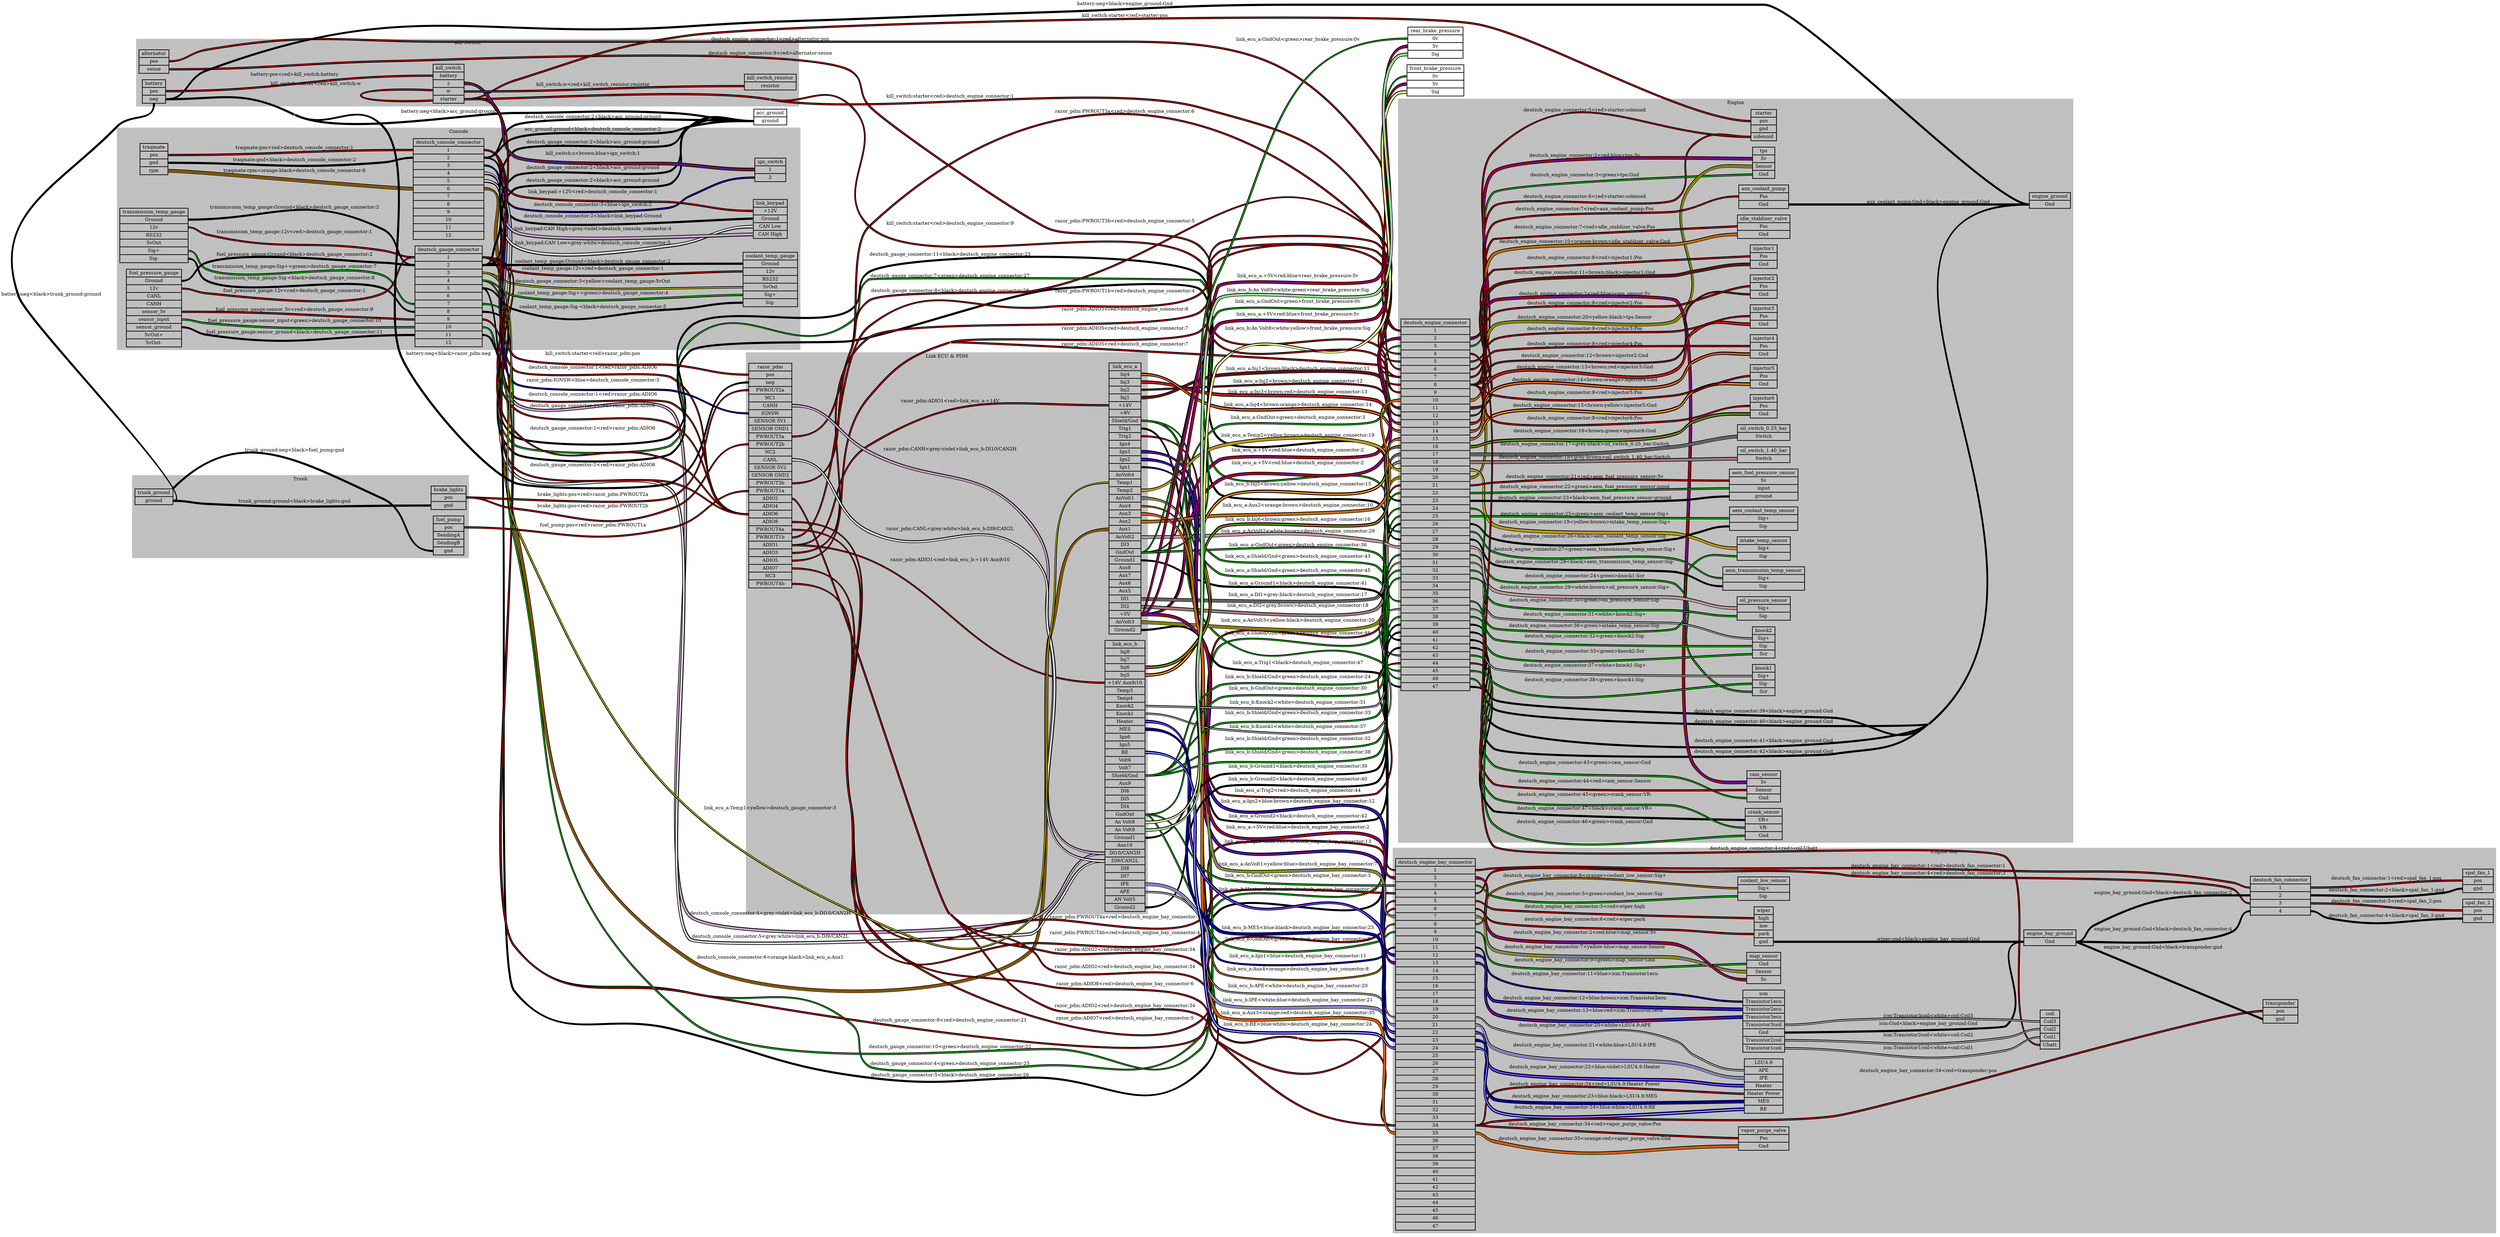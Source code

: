 graph "" {
	graph [bb="0,0,7421,3676.9",
		concentrate=true,
		rankdir=LR,
		ranksep=1.5
	];
	node [label="\N"];
	subgraph cluster_Engine {
		graph [bb="4151,1372,6156.5,3561",
			color=grey,
			label=Engine,
			lheight=0.21,
			lp="5153.8,3549.5",
			lwidth=0.71,
			style=filled
		];
		deutsch_engine_connector	[height=15.347,
			label="deutsch_engine_connector | <1> 1 | <2> 2 | <3> 3 | <4> 4 | <5> 5 | <6> 6 | <7> 7 | <8> 8 | <9> 9 | <10> 10 | <11> 11 | <12> 12 | <\
13> 13 | <14> 14 | <15> 15 | <16> 16 | <17> 17 | <18> 18 | <19> 19 | <20> 20 | <21> 21 | <22> 22 | <23> 23 | <24> 24 | <25> 25 | <\
26> 26 | <27> 27 | <28> 28 | <29> 29 | <30> 30 | <31> 31 | <32> 32 | <33> 33 | <34> 34 | <35> 35 | <36> 36 | <37> 37 | <38> 38 | <\
39> 39 | <40> 40 | <41> 41 | <42> 42 | <43> 43 | <44> 44 | <45> 45 | <46> 46 | <47> 47 ",
			pos="4261.5,2280",
			rects="4159,2809,4364,2832 4159,2786,4364,2809 4159,2763,4364,2786 4159,2740,4364,2763 4159,2717,4364,2740 4159,2694,4364,2717 4159,2671,\
4364,2694 4159,2648,4364,2671 4159,2625,4364,2648 4159,2602,4364,2625 4159,2579,4364,2602 4159,2556,4364,2579 4159,2533,4364,2556 \
4159,2510,4364,2533 4159,2487,4364,2510 4159,2464,4364,2487 4159,2441,4364,2464 4159,2418,4364,2441 4159,2395,4364,2418 4159,2372,\
4364,2395 4159,2349,4364,2372 4159,2326,4364,2349 4159,2303,4364,2326 4159,2280,4364,2303 4159,2257,4364,2280 4159,2234,4364,2257 \
4159,2211,4364,2234 4159,2188,4364,2211 4159,2165,4364,2188 4159,2142,4364,2165 4159,2119,4364,2142 4159,2096,4364,2119 4159,2073,\
4364,2096 4159,2050,4364,2073 4159,2027,4364,2050 4159,2004,4364,2027 4159,1981,4364,2004 4159,1958,4364,1981 4159,1935,4364,1958 \
4159,1912,4364,1935 4159,1889,4364,1912 4159,1866,4364,1889 4159,1843,4364,1866 4159,1820,4364,1843 4159,1797,4364,1820 4159,1774,\
4364,1797 4159,1751,4364,1774 4159,1728,4364,1751",
			shape=record,
			style=bold,
			width=2.8472];
		starter	[height=1.2917,
			label="starter | <pos> pos | <gnd> gnd | <solenoid> solenoid ",
			pos="5237,3483",
			rects="5199,3506,5275,3529 5199,3483,5275,3506 5199,3460,5275,3483 5199,3437,5275,3460",
			shape=record,
			style=bold,
			width=1.0556];
		deutsch_engine_connector:5 -- starter:solenoid	[color="black:red:black",
			label="deutsch_engine_connector:5<red>starter:solenoid",
			labeltooltip="deutsch_engine_connector:5<red>starter:solenoid",
			lp="4705.5,3340.5",
			penwidth=2.5,
			pos="4365.5,2706 4497.5,2706 4338.5,3204.9 4434,3296 4521.5,3379.5 4874.6,3268.7 4977,3333 5018.1,3358.8 4990.6,3401.1 5031,3428 5093.3,\
3469.4 5123.2,3448 5198,3448"];
		deutsch_engine_connector:6 -- starter:solenoid	[color="black:red:black",
			label="deutsch_engine_connector:6<red>starter:solenoid",
			labeltooltip="deutsch_engine_connector:6<red>starter:solenoid",
			lp="4705.5,3284.5",
			penwidth=2.5,
			pos="4365.5,2683 4491.8,2683 4341.8,3160.7 4434,3247 4522.2,3329.6 4880.2,3204.7 4977,3277 5034.1,3319.6 4975.3,3383.6 5031,3428 5089.4,\
3474.6 5123.2,3448 5198,3448"];
		engine_ground	[height=0.65278,
			label="engine_ground | <Gnd> Gnd ",
			pos="6087.5,3262",
			rects="6026.5,3262,6148.5,3285 6026.5,3239,6148.5,3262",
			shape=record,
			style=bold,
			width=1.6944];
		deutsch_engine_connector:40 -- engine_ground:Gnd	[color="black:black:black",
			label="deutsch_engine_connector:40<black>engine_ground:Gnd",
			labeltooltip="deutsch_engine_connector:40<black>engine_ground:Gnd",
			lp="5237,1733.5",
			penwidth=2.5,
			pos="4365.5,1900 4431.6,1900 4378.5,1803.8 4434,1768 4504.4,1722.6 5715.9,1714 5725.5,1722"];
		deutsch_engine_connector:41 -- engine_ground:Gnd	[color="black:black:black",
			label="deutsch_engine_connector:41<black>engine_ground:Gnd",
			labeltooltip="deutsch_engine_connector:41<black>engine_ground:Gnd",
			lp="5237,1675.5",
			penwidth=2.5,
			pos="4365.5,1877 4440,1877 4372.3,1765.8 4434,1724 4552.8,1643.6 5615.3,1630.1 5725.5,1722"];
		deutsch_engine_connector:42 -- engine_ground:Gnd	[color="black:black:black",
			label="deutsch_engine_connector:42<black>engine_ground:Gnd",
			labeltooltip="deutsch_engine_connector:42<black>engine_ground:Gnd",
			lp="5237,1646.5",
			penwidth=2.5,
			pos="5727.5,1722 6258.4,2165.6 5333.8,3249.7 6025.2,3250;4365.5,1854 4458.6,1854 4358.9,1711.1 4434,1656 4524.4,1589.7 5332,1623 5443,\
1639 5572.5,1657.6 5625.1,1638.1 5725.5,1722"];
		deutsch_engine_connector:39 -- engine_ground:Gnd	[color="black:black:black",
			label="deutsch_engine_connector:39<black>engine_ground:Gnd",
			labeltooltip="deutsch_engine_connector:39<black>engine_ground:Gnd",
			lp="5237,1762.5",
			penwidth=2.5,
			pos="4365.5,1923 4431.2,1923 4378.6,1827.3 4434,1792 4481.3,1761.8 5387,1748.6 5443,1745 5568.7,1737 5628.4,1641.7 5725.5,1722"];
		tps	[height=1.2917,
			label="tps | <5v> 5v | <Sensor> Sensor | <Gnd> Gnd ",
			pos="5237,3372",
			rects="5204,3395,5270,3418 5204,3372,5270,3395 5204,3349,5270,3372 5204,3326,5270,3349",
			shape=record,
			style=bold,
			width=0.91667];
		deutsch_engine_connector:3 -- tps:Gnd	[color="black:green:black",
			label="deutsch_engine_connector:3<green>tps:Gnd",
			labeltooltip="deutsch_engine_connector:3<green>tps:Gnd",
			lp="4705.5,3201.5",
			penwidth=2.5,
			pos="4365.5,2752 4460.7,2752 4362.6,3112 4434,3175 4479.3,3214.9 4927,3160.1 4977,3194 5026.4,3227.5 4983,3281.5 5031,3317 5092.9,3362.7 \
5126,3337 5203,3337"];
		deutsch_engine_connector:20 -- tps:Sensor	[color="black:yellow:black:yellow:black",
			label="deutsch_engine_connector:20<yellow:black>tps:Sensor",
			labeltooltip="deutsch_engine_connector:20<yellow:black>tps:Sensor",
			lp="4705.5,3163.5",
			penwidth=2.5,
			pos="4365.5,2361 4538.6,2361 4308.4,3017.9 4434,3137 4477.8,3178.5 4928.6,3119.9 4977,3156 5037.5,3201.1 4975.6,3265.8 5031,3317 5088.9,\
3370.5 5124.2,3360 5203,3360"];
		deutsch_engine_connector:2 -- tps:"5v"	[color="black:red:blue:red:black",
			label="deutsch_engine_connector:2<red:blue>tps:5v",
			labeltooltip="deutsch_engine_connector:2<red:blue>tps:5v",
			lp="4705.5,3471.5",
			penwidth=2.5,
			pos="4365.5,2775 4494.6,2775 4339.3,3264.3 4434,3352 4685,3584.4 4860.9,3384 5203,3384"];
		cam_sensor	[height=1.2917,
			label="cam_sensor | <5v> 5v | <Sensor> Sensor | <Gnd> Gnd ",
			pos="5237,1537",
			rects="5187,1560,5287,1583 5187,1537,5287,1560 5187,1514,5287,1537 5187,1491,5287,1514",
			shape=record,
			style=bold,
			width=1.3889];
		deutsch_engine_connector:43 -- cam_sensor:Gnd	[color="black:green:black",
			label="deutsch_engine_connector:43<green>cam_sensor:Gnd",
			labeltooltip="deutsch_engine_connector:43<green>cam_sensor:Gnd",
			lp="4705.5,1566.5",
			penwidth=2.5,
			pos="4365.5,1831 4490.2,1831 4338.6,1639.3 4434,1559 4498.1,1505 5102.2,1502 5186,1502"];
		deutsch_engine_connector:44 -- cam_sensor:Sensor	[color="black:red:black",
			label="deutsch_engine_connector:44<red>cam_sensor:Sensor",
			labeltooltip="deutsch_engine_connector:44<red>cam_sensor:Sensor",
			lp="4705.5,1607.5",
			penwidth=2.5,
			pos="4365.5,1808 4462.8,1808 4356.5,1658.9 4434,1600 4482.1,1563.4 4917.2,1582.4 4977,1574 5071.5,1560.8 5090.6,1525 5186,1525"];
		deutsch_engine_connector:2 -- cam_sensor:"5v"	[color="black:red:blue:red:black",
			label="deutsch_engine_connector:2<red:blue>cam_sensor:5v",
			labeltooltip="deutsch_engine_connector:2<red:blue>cam_sensor:5v",
			lp="4705.5,3235.5",
			penwidth=2.5,
			pos="4365.5,2775 4464,2775 4359.1,3148.9 4434,3213 4456.9,3232.6 4955.3,3234 4977,3213 5106.1,3088.2 4922.5,1741 5031,1598 5074.7,1540.4 \
5113.8,1549 5186,1549"];
		crank_sensor	[height=1.2917,
			label="crank_sensor | <VR+> VR+ | <VR-> VR- | <Gnd> Gnd ",
			pos="5237,1426",
			rects="5182,1449,5292,1472 5182,1426,5292,1449 5182,1403,5292,1426 5182,1380,5292,1403",
			shape=record,
			style=bold,
			width=1.5278];
		deutsch_engine_connector:46 -- crank_sensor:Gnd	[color="black:green:black",
			label="deutsch_engine_connector:46<green>crank_sensor:Gnd",
			labeltooltip="deutsch_engine_connector:46<green>crank_sensor:Gnd",
			lp="4705.5,1414.5",
			penwidth=2.5,
			pos="4365.5,1762 4526.2,1762 4311.2,1510.6 4434,1407 4687.8,1192.9 4848.9,1391 5181,1391"];
		deutsch_engine_connector:47 -- crank_sensor:"VR+"	[color="black:black:black",
			label="deutsch_engine_connector:47<black>crank_sensor:VR+",
			labeltooltip="deutsch_engine_connector:47<black>crank_sensor:VR+",
			lp="4705.5,1455.5",
			penwidth=2.5,
			pos="4365.5,1739 4498.4,1739 4330.4,1531.2 4434,1448 4466.4,1422 5139.5,1438 5181,1438"];
		deutsch_engine_connector:45 -- crank_sensor:"VR-"	[color="black:green:black",
			label="deutsch_engine_connector:45<green>crank_sensor:VR-",
			labeltooltip="deutsch_engine_connector:45<green>crank_sensor:VR-",
			lp="4705.5,1492.5",
			penwidth=2.5,
			pos="4365.5,1785 4502.3,1785 4328.8,1572.4 4434,1485 4457.2,1465.7 4947.1,1467.2 4977,1463 5069.4,1450.2 5087.8,1414 5181,1414"];
		knock1	[height=1.2917,
			label="knock1 | <Sig+> Sig+ | <Sig-> Sig- | <Scr> Scr ",
			pos="5237,1853",
			rects="5203.5,1876,5270.5,1899 5203.5,1853,5270.5,1876 5203.5,1830,5270.5,1853 5203.5,1807,5270.5,1830",
			shape=record,
			style=bold,
			width=0.93056];
		deutsch_engine_connector:24 -- knock1:Scr	[color="black:green:black",
			label="deutsch_engine_connector:24<green>knock1:Scr",
			labeltooltip="deutsch_engine_connector:24<green>knock1:Scr",
			lp="4705.5,1881.5",
			penwidth=2.5,
			pos="4365.5,2268 4543.2,2268 4300.4,1991.3 4434,1874 4456.7,1854.1 4946.9,1853.8 4977,1851 5077.6,1841.5 5100.9,1818 5202,1818"];
		deutsch_engine_connector:37 -- knock1:"Sig+"	[color="black:white:black",
			label="deutsch_engine_connector:37<white>knock1:Sig+",
			labeltooltip="deutsch_engine_connector:37<white>knock1:Sig+",
			lp="4705.5,1917.5",
			penwidth=2.5,
			pos="4365.5,1969 4405.7,1969 4396.6,1924.7 4434,1910 4490.2,1887.9 4916.8,1893.4 4977,1889 5077.3,1881.7 5101.4,1865 5202,1865"];
		deutsch_engine_connector:38 -- knock1:"Sig-"	[color="black:green:black",
			label="deutsch_engine_connector:38<green>knock1:Sig-",
			labeltooltip="deutsch_engine_connector:38<green>knock1:Sig-",
			lp="4705.5,1839.5",
			penwidth=2.5,
			pos="4365.5,1946 4424.6,1946 4382.6,1861.1 4434,1832 4582.6,1748 5031.3,1841 5202,1841"];
		knock2	[height=1.2917,
			label="knock2 | <Sig+> Sig+ | <Sig-> Sig- | <Scr> Scr ",
			pos="5237,1964",
			rects="5203.5,1987,5270.5,2010 5203.5,1964,5270.5,1987 5203.5,1941,5270.5,1964 5203.5,1918,5270.5,1941",
			shape=record,
			style=bold,
			width=0.93056];
		deutsch_engine_connector:33 -- knock2:Scr	[color="black:green:black",
			label="deutsch_engine_connector:33<green>knock2:Scr",
			labeltooltip="deutsch_engine_connector:33<green>knock2:Scr",
			lp="4705.5,1957.5",
			penwidth=2.5,
			pos="4365.5,2061 4423.5,2061 4383.8,1978.9 4434,1950 4471,1928.7 5159.3,1929 5202,1929"];
		deutsch_engine_connector:31 -- knock2:"Sig+"	[color="black:white:black",
			label="deutsch_engine_connector:31<white>knock2:Sig+",
			labeltooltip="deutsch_engine_connector:31<white>knock2:Sig+",
			lp="4705.5,2031.5",
			penwidth=2.5,
			pos="4365.5,2107 4413.3,2107 4391.1,2045.2 4434,2024 4488.1,1997.2 4916.8,2007.8 4977,2003 5077.4,1995 5101.3,1976 5202,1976"];
		deutsch_engine_connector:32 -- knock2:"Sig-"	[color="black:green:black",
			label="deutsch_engine_connector:32<green>knock2:Sig-",
			labeltooltip="deutsch_engine_connector:32<green>knock2:Sig-",
			lp="4705.5,1991.5",
			penwidth=2.5,
			pos="4365.5,2084 4419.4,2084 4386.8,2010 4434,1984 4460.5,1969.5 4946.8,1966.4 4977,1965 5077.1,1960.4 5101.8,1952 5202,1952"];
		intake_temp_sensor	[height=0.97222,
			label="intake_temp_sensor | <Sig+> Sig+ | <Sig-> Sig- ",
			pos="5237,2328",
			rects="5158,2339.5,5316,2362.5 5158,2316.5,5316,2339.5 5158,2293.5,5316,2316.5",
			shape=record,
			style=bold,
			width=2.1944];
		deutsch_engine_connector:36 -- intake_temp_sensor:"Sig-"	[color="black:green:black",
			label="deutsch_engine_connector:36<green>intake_temp_sensor:Sig-",
			labeltooltip="deutsch_engine_connector:36<green>intake_temp_sensor:Sig-",
			lp="4705.5,2299.5",
			penwidth=2.5,
			pos="4365.5,1992 4489.7,1992 4338.1,2184.1 4434,2263 4480.7,2301.4 4916.7,2288.2 4977,2292 5057.1,2297 5076.8,2305 5157,2305"];
		deutsch_engine_connector:19 -- intake_temp_sensor:"Sig+"	[color="black:yellow:brown:yellow:black",
			label="deutsch_engine_connector:19<yellow:brown>intake_temp_sensor:Sig+",
			labeltooltip="deutsch_engine_connector:19<yellow:brown>intake_temp_sensor:Sig+",
			lp="4705.5,2337.5",
			penwidth=2.5,
			pos="4365.5,2384 4404.3,2384 4397.4,2342.8 4434,2330 4509.9,2303.6 5076.7,2328 5157,2328"];
		oil_pressure_sensor	[height=0.97222,
			label="oil_pressure_sensor | <Sig+> Sig+ | <Sig-> Sig- ",
			pos="5237,2064",
			rects="5158,2075.5,5316,2098.5 5158,2052.5,5316,2075.5 5158,2029.5,5316,2052.5",
			shape=record,
			style=bold,
			width=2.1944];
		deutsch_engine_connector:30 -- oil_pressure_sensor:"Sig-"	[color="black:green:black",
			label="deutsch_engine_connector:30<green>oil_pressure_sensor:Sig-",
			labeltooltip="deutsch_engine_connector:30<green>oil_pressure_sensor:Sig-",
			lp="4705.5,2071.5",
			penwidth=2.5,
			pos="4365.5,2130 4407.8,2130 4395,2080.4 4434,2064 4471,2048.4 5116.8,2041 5157,2041"];
		deutsch_engine_connector:29 -- oil_pressure_sensor:"Sig+"	[color="black:white:brown:white:black",
			label="deutsch_engine_connector:29<white:brown>oil_pressure_sensor:Sig+",
			labeltooltip="deutsch_engine_connector:29<white:brown>oil_pressure_sensor:Sig+",
			lp="4705.5,2107.5",
			penwidth=2.5,
			pos="4365.5,2153 4404,2153 4397.8,2113.1 4434,2100 4490.7,2079.4 4916.7,2082.7 4977,2079 5057.1,2074.1 5076.7,2064 5157,2064"];
		"oil_switch_0.25_bar"	[height=0.65278,
			label="oil_switch_0.25_bar | <Switch> Switch ",
			pos="5237,2580",
			rects="5159,2580,5315,2603 5159,2557,5315,2580",
			shape=record,
			style=bold,
			width=2.1667];
		deutsch_engine_connector:17 -- "oil_switch_0.25_bar":Switch	[color="black:grey:black:grey:black",
			label="deutsch_engine_connector:17<grey:black>oil_switch_0.25_bar:Switch",
			labeltooltip="deutsch_engine_connector:17<grey:black>oil_switch_0.25_bar:Switch",
			lp="4705.5,2556.5",
			penwidth=2.5,
			pos="4365.5,2430 4415.8,2430 4389.6,2496.5 4434,2520 4487.4,2548.3 4916.8,2544.2 4977,2549 5057.6,2555.4 5077.1,2568 5158,2568"];
		"oil_switch_1.40_bar"	[height=0.65278,
			label="oil_switch_1.40_bar | <Switch> Switch ",
			pos="5237,2515",
			rects="5159,2515,5315,2538 5159,2492,5315,2515",
			shape=record,
			style=bold,
			width=2.1667];
		deutsch_engine_connector:18 -- "oil_switch_1.40_bar":Switch	[color="black:grey:brown:grey:black",
			label="deutsch_engine_connector:18<grey:brown>oil_switch_1.40_bar:Switch",
			labeltooltip="deutsch_engine_connector:18<grey:brown>oil_switch_1.40_bar:Switch",
			lp="4705.5,2511.5",
			penwidth=2.5,
			pos="4365.5,2407 4404.3,2407 4397.8,2447.2 4434,2461 4584.7,2518.2 4996.8,2503 5158,2503"];
		idle_stablizer_valve	[height=0.97222,
			label="idle_stablizer_valve | <Pos> Pos | <Gnd> Gnd ",
			pos="5237,3185",
			rects="5159,3196.5,5315,3219.5 5159,3173.5,5315,3196.5 5159,3150.5,5315,3173.5",
			shape=record,
			style=bold,
			width=2.1667];
		deutsch_engine_connector:10 -- idle_stablizer_valve:Gnd	[color="black:orange:brown:orange:black",
			label="deutsch_engine_connector:10<orange:brown>idle_stablizer_valve:Gnd",
			labeltooltip="deutsch_engine_connector:10<orange:brown>idle_stablizer_valve:Gnd",
			lp="4705.5,3053.5",
			penwidth=2.5,
			pos="4365.5,2591 4462.7,2591 4361.4,2958.3 4434,3023 4479.1,3063.2 4925.5,3014.5 4977,3046 5018.5,3071.3 4991.2,3113.2 5031,3141 5077.9,\
3173.7 5100.8,3162 5158,3162"];
		deutsch_engine_connector:7 -- idle_stablizer_valve:Pos	[color="black:red:black",
			label="deutsch_engine_connector:7<red>idle_stablizer_valve:Pos",
			labeltooltip="deutsch_engine_connector:7<red>idle_stablizer_valve:Pos",
			lp="4705.5,3091.5",
			penwidth=2.5,
			pos="4365.5,2660 4455.9,2660 4366.2,3001.3 4434,3061 4479.3,3100.9 4922,3059 4977,3084 5008.8,3098.5 5001.7,3122.1 5031,3141 5081.2,3173.4 \
5098.3,3185 5158,3185"];
		aux_coolant_pump	[height=0.97222,
			label="aux_coolant_pump | <Pos> Pos | <Gnd> Gnd ",
			pos="5237,3273",
			rects="5163,3284.5,5311,3307.5 5163,3261.5,5311,3284.5 5163,3238.5,5311,3261.5",
			shape=record,
			style=bold,
			width=2.0556];
		deutsch_engine_connector:7 -- aux_coolant_pump:Pos	[color="black:red:black",
			label="deutsch_engine_connector:7<red>aux_coolant_pump:Pos",
			labeltooltip="deutsch_engine_connector:7<red>aux_coolant_pump:Pos",
			lp="4705.5,3129.5",
			penwidth=2.5,
			pos="4365.5,2660 4464.2,2660 4360.4,3033.2 4434,3099 4479,3139.2 4926.3,3089.3 4977,3122 5021.8,3150.9 4990.7,3194.1 5031,3229 5077.4,\
3269.2 5100.6,3273 5162,3273"];
		aem_coolant_temp_sensor	[height=0.97222,
			label="aem_coolant_temp_sensor | <Sig+> Sig+ | <Sig-> Sig- ",
			pos="5237,2240",
			rects="5135.5,2251.5,5338.5,2274.5 5135.5,2228.5,5338.5,2251.5 5135.5,2205.5,5338.5,2228.5",
			shape=record,
			style=bold,
			width=2.8194];
		deutsch_engine_connector:26 -- aem_coolant_temp_sensor:"Sig-"	[color="black:black:black",
			label="deutsch_engine_connector:26<black>aem_coolant_temp_sensor:Sig-",
			labeltooltip="deutsch_engine_connector:26<black>aem_coolant_temp_sensor:Sig-",
			lp="4705.5,2223.5",
			penwidth=2.5,
			pos="4365.5,2222 4396.1,2222 4403.5,2217.3 4434,2216 4675.1,2205.5 4735.7,2215.2 4977,2216 5046.8,2216.2 5064.2,2217 5134,2217"];
		deutsch_engine_connector:25 -- aem_coolant_temp_sensor:"Sig+"	[color="black:green:black",
			label="deutsch_engine_connector:25<green>aem_coolant_temp_sensor:Sig+",
			labeltooltip="deutsch_engine_connector:25<green>aem_coolant_temp_sensor:Sig+",
			lp="4705.5,2251.5",
			penwidth=2.5,
			pos="4365.5,2245 4707.1,2245 4792.4,2240 5134,2240"];
		aem_transmission_temp_sensor	[height=0.97222,
			label="aem_transmission_temp_sensor | <Sig+> Sig+ | <Sig-> Sig- ",
			pos="5237,2152",
			rects="5115.5,2163.5,5358.5,2186.5 5115.5,2140.5,5358.5,2163.5 5115.5,2117.5,5358.5,2140.5",
			shape=record,
			style=bold,
			width=3.375];
		deutsch_engine_connector:28 -- aem_transmission_temp_sensor:"Sig-"	[color="black:black:black",
			label="deutsch_engine_connector:28<black>aem_transmission_temp_sensor:Sig-",
			labeltooltip="deutsch_engine_connector:28<black>aem_transmission_temp_sensor:Sig-",
			lp="4705.5,2147.5",
			penwidth=2.5,
			pos="4365.5,2176 4399.9,2176 4400.7,2148.5 4434,2140 4580.4,2102.6 4962.9,2129 5114,2129"];
		deutsch_engine_connector:27 -- aem_transmission_temp_sensor:"Sig+"	[color="black:green:black",
			label="deutsch_engine_connector:27<green>aem_transmission_temp_sensor:Sig+",
			labeltooltip="deutsch_engine_connector:27<green>aem_transmission_temp_sensor:Sig+",
			lp="4705.5,2199.5",
			penwidth=2.5,
			pos="4365.5,2199 4396.1,2199 4403.5,2194.5 4434,2192 4584.9,2179.9 4962.6,2152 5114,2152"];
		aem_fuel_pressure_sensor	[height=1.2917,
			label="aem_fuel_pressure_sensor | <5v> 5v | <input> input | <ground> ground ",
			pos="5237,2427",
			rects="5135,2450,5339,2473 5135,2427,5339,2450 5135,2404,5339,2427 5135,2381,5339,2404",
			shape=record,
			style=bold,
			width=2.8333];
		deutsch_engine_connector:23 -- aem_fuel_pressure_sensor:ground	[color="black:black:black",
			label="deutsch_engine_connector:23<black>aem_fuel_pressure_sensor:ground",
			labeltooltip="deutsch_engine_connector:23<black>aem_fuel_pressure_sensor:ground",
			lp="4705.5,2375.5",
			penwidth=2.5,
			pos="4365.5,2292 4404,2292 4397.8,2331.8 4434,2345 4547.4,2386.5 4856.8,2356.3 4977,2368 5047.3,2374.8 5063.4,2392 5134,2392"];
		deutsch_engine_connector:21 -- aem_fuel_pressure_sensor:"5v"	[color="black:red:black",
			label="deutsch_engine_connector:21<red>aem_fuel_pressure_sensor:5v",
			labeltooltip="deutsch_engine_connector:21<red>aem_fuel_pressure_sensor:5v",
			lp="4705.5,2449.5",
			penwidth=2.5,
			pos="4365.5,2338 4413.3,2338 4391,2400.1 4434,2421 4503.9,2455.1 5056.2,2439 5134,2439"];
		deutsch_engine_connector:22 -- aem_fuel_pressure_sensor:input	[color="black:green:black",
			label="deutsch_engine_connector:22<green>aem_fuel_pressure_sensor:input",
			labeltooltip="deutsch_engine_connector:22<green>aem_fuel_pressure_sensor:input",
			lp="4705.5,2409.5",
			penwidth=2.5,
			pos="4365.5,2315 4408.4,2315 4394.6,2366 4434,2383 4489.4,2407 4916.7,2398.5 4977,2402 5046.9,2406.1 5064,2415 5134,2415"];
		injector1	[height=0.97222,
			label="injector1 | <Pos> Pos | <Gnd> Gnd ",
			pos="5237,3097",
			rects="5197,3108.5,5277,3131.5 5197,3085.5,5277,3108.5 5197,3062.5,5277,3085.5",
			shape=record,
			style=bold,
			width=1.1111];
		deutsch_engine_connector:11 -- injector1:Gnd	[color="black:brown:black:brown:black",
			label="deutsch_engine_connector:11<brown:black>injector1:Gnd",
			labeltooltip="deutsch_engine_connector:11<brown:black>injector1:Gnd",
			lp="4705.5,2977.5",
			penwidth=2.5,
			pos="4365.5,2568 4536.7,2568 4305,2834.5 4434,2947 4479.5,2986.7 4924.5,2940.1 4977,2970 5015.2,2991.8 4993.7,3029.6 5031,3053 5093.6,\
3092.3 5122.1,3074 5196,3074"];
		deutsch_engine_connector:8 -- injector1:Pos	[color="black:red:black",
			label="deutsch_engine_connector:8<red>injector1:Pos",
			labeltooltip="deutsch_engine_connector:8<red>injector1:Pos",
			lp="4705.5,3015.5",
			penwidth=2.5,
			pos="4365.5,2637 4523.1,2637 4314.4,2882.3 4434,2985 4479.8,3024.3 4920.7,2986.2 4977,3008 5006.1,3019.3 5003.3,3038.6 5031,3053 5098.4,\
3087.9 5120.1,3097 5196,3097"];
		injector2	[height=0.97222,
			label="injector2 | <Pos> Pos | <Gnd> Gnd ",
			pos="5237,3009",
			rects="5197,3020.5,5277,3043.5 5197,2997.5,5277,3020.5 5197,2974.5,5277,2997.5",
			shape=record,
			style=bold,
			width=1.1111];
		deutsch_engine_connector:12 -- injector2:Gnd	[color="black:brown:black",
			label="deutsch_engine_connector:12<brown>injector2:Gnd",
			labeltooltip="deutsch_engine_connector:12<brown>injector2:Gnd",
			lp="4705.5,2901.5",
			penwidth=2.5,
			pos="4365.5,2545 4513.6,2545 4321.1,2775.3 4434,2871 4480.1,2910 4923.5,2866 4977,2894 5012.1,2912.4 4996.7,2945.2 5031,2965 5095,3002 \
5122.1,2986 5196,2986"];
		deutsch_engine_connector:8 -- injector2:Pos	[color="black:red:black",
			label="deutsch_engine_connector:8<red>injector2:Pos",
			labeltooltip="deutsch_engine_connector:8<red>injector2:Pos",
			lp="4705.5,2939.5",
			penwidth=2.5,
			pos="4365.5,2637 4490.2,2637 4337.3,2830.3 4434,2909 4480.8,2947.1 4919.2,2914.4 4977,2932 5003.9,2940.2 5005.1,2953.9 5031,2965 5100.8,\
2994.9 5120.1,3009 5196,3009"];
		injector3	[height=0.97222,
			label="injector3 | <Pos> Pos | <Gnd> Gnd ",
			pos="5237,2921",
			rects="5197,2932.5,5277,2955.5 5197,2909.5,5277,2932.5 5197,2886.5,5277,2909.5",
			shape=record,
			style=bold,
			width=1.1111];
		deutsch_engine_connector:13 -- injector3:Gnd	[color="black:brown:red:brown:black",
			label="deutsch_engine_connector:13<brown:red>injector3:Gnd",
			labeltooltip="deutsch_engine_connector:13<brown:red>injector3:Gnd",
			lp="4705.5,2825.5",
			penwidth=2.5,
			pos="4365.5,2522 4490.6,2522 4337,2716 4434,2795 4480.8,2833.1 4922.3,2792.5 4977,2818 5009.2,2833 4999.4,2860.6 5031,2877 5096.6,2911 \
5122.1,2898 5196,2898"];
		deutsch_engine_connector:8 -- injector3:Pos	[color="black:red:black",
			label="deutsch_engine_connector:8<red>injector3:Pos",
			labeltooltip="deutsch_engine_connector:8<red>injector3:Pos",
			lp="4705.5,2863.5",
			penwidth=2.5,
			pos="4365.5,2637 4457.8,2637 4359.9,2778 4434,2833 4482.5,2869 4917.9,2843.6 4977,2856 5002.2,2861.3 5006.5,2869 5031,2877 5103.1,2900.6 \
5120.1,2921 5196,2921"];
		injector4	[height=0.97222,
			label="injector4 | <Pos> Pos | <Gnd> Gnd ",
			pos="5237,2833",
			rects="5197,2844.5,5277,2867.5 5197,2821.5,5277,2844.5 5197,2798.5,5277,2821.5",
			shape=record,
			style=bold,
			width=1.1111];
		deutsch_engine_connector:14 -- injector4:Gnd	[color="black:brown:orange:brown:black",
			label="deutsch_engine_connector:14<brown:orange>injector4:Gnd",
			labeltooltip="deutsch_engine_connector:14<brown:orange>injector4:Gnd",
			lp="4705.5,2749.5",
			penwidth=2.5,
			pos="4365.5,2499 4467.9,2499 4352.8,2656.6 4434,2719 4481.9,2755.8 4920.9,2719.6 4977,2742 5006.6,2753.8 5002,2776 5031,2789 5098.5,2819.2 \
5122.1,2810 5196,2810"];
		deutsch_engine_connector:8 -- injector4:Pos	[color="black:red:black",
			label="deutsch_engine_connector:8<red>injector4:Pos",
			labeltooltip="deutsch_engine_connector:8<red>injector4:Pos",
			lp="4705.5,2787.5",
			penwidth=2.5,
			pos="4365.5,2637 4426.9,2637 4381.6,2725 4434,2757 4485.6,2788.4 4917.2,2771.6 4977,2780 5076.2,2794 5095.9,2833 5196,2833"];
		injector5	[height=0.97222,
			label="injector5 | <Pos> Pos | <Gnd> Gnd ",
			pos="5237,2745",
			rects="5197,2756.5,5277,2779.5 5197,2733.5,5277,2756.5 5197,2710.5,5277,2733.5",
			shape=record,
			style=bold,
			width=1.1111];
		deutsch_engine_connector:15 -- injector5:Gnd	[color="black:brown:yellow:brown:black",
			label="deutsch_engine_connector:15<brown:yellow>injector5:Gnd",
			labeltooltip="deutsch_engine_connector:15<brown:yellow>injector5:Gnd",
			lp="4705.5,2673.5",
			penwidth=2.5,
			pos="4365.5,2476 4445.7,2476 4368.3,2596.9 4434,2643 4483.4,2677.7 4919.5,2647.7 4977,2666 5004.2,2674.7 5004.1,2691.2 5031,2701 5100.4,\
2726.4 5122.1,2722 5196,2722"];
		deutsch_engine_connector:8 -- injector5:Pos	[color="black:red:black",
			label="deutsch_engine_connector:8<red>injector5:Pos",
			labeltooltip="deutsch_engine_connector:8<red>injector5:Pos",
			lp="4705.5,2711.5",
			penwidth=2.5,
			pos="4365.5,2637 4401.7,2637 4399.5,2670.1 4434,2681 4549.1,2717.5 4857,2690.3 4977,2704 5075.4,2715.2 5097,2745 5196,2745"];
		injector6	[height=0.97222,
			label="injector6 | <Pos> Pos | <Gnd> Gnd ",
			pos="5237,2657",
			rects="5197,2668.5,5277,2691.5 5197,2645.5,5277,2668.5 5197,2622.5,5277,2645.5",
			shape=record,
			style=bold,
			width=1.1111];
		deutsch_engine_connector:16 -- injector6:Gnd	[color="black:brown:green:brown:black",
			label="deutsch_engine_connector:16<brown:green>injector6:Gnd",
			labeltooltip="deutsch_engine_connector:16<brown:green>injector6:Gnd",
			lp="4705.5,2597.5",
			penwidth=2.5,
			pos="4365.5,2453 4423.5,2453 4384.1,2534.6 4434,2564 4486,2594.7 4918.1,2576.5 4977,2590 5002.4,2595.8 5005.8,2606.2 5031,2613 5102.4,\
2632.3 5122.1,2634 5196,2634"];
		deutsch_engine_connector:8 -- injector6:Pos	[color="black:red:black",
			label="deutsch_engine_connector:8<red>injector6:Pos",
			labeltooltip="deutsch_engine_connector:8<red>injector6:Pos",
			lp="4705.5,2635.5",
			penwidth=2.5,
			pos="4365.5,2637 4396.2,2637 4403.4,2630 4434,2628 4674.8,2612.2 4736.2,2612.1 4977,2628 5075,2634.5 5097.8,2657 5196,2657"];
		aux_coolant_pump:Gnd -- engine_ground:Gnd	[color="black:black:black",
			label="aux_coolant_pump:Gnd<black>engine_ground:Gnd",
			labeltooltip="aux_coolant_pump:Gnd<black>engine_ground:Gnd",
			lp="5726.5,3257.5",
			penwidth=2.5,
			pos="5312,3250 5629.1,3250 5708.4,3250 6025.5,3250"];
	}
	subgraph "cluster_Engine Bay" {
		graph [bb="4135,8,7413,1153",
			color=grey,
			label="Engine Bay",
			lheight=0.21,
			lp="5774,1141.5",
			lwidth=1.14,
			style=filled
		];
		deutsch_engine_bay_connector	[height=15.347,
			label="deutsch_engine_bay_connector | <1> 1 | <2> 2 | <3> 3 | <4> 4 | <5> 5 | <6> 6 | <7> 7 | <8> 8 | <9> 9 | <10> 10 | <11> 11 | <12> \
12 | <13> 13 | <14> 14 | <15> 15 | <16> 16 | <17> 17 | <18> 18 | <19> 19 | <20> 20 | <21> 21 | <22> 22 | <23> 23 | <24> 24 | <25> \
25 | <26> 26 | <27> 27 | <28> 28 | <29> 29 | <30> 30 | <31> 31 | <32> 32 | <33> 33 | <34> 34 | <35> 35 | <36> 36 | <37> 37 | <38> \
38 | <39> 39 | <40> 40 | <41> 41 | <42> 42 | <43> 43 | <44> 44 | <45> 45 | <46> 46 | <47> 47 ",
			pos="4261.5,569",
			rects="4143,1098,4380,1121 4143,1075,4380,1098 4143,1052,4380,1075 4143,1029,4380,1052 4143,1006,4380,1029 4143,983,4380,1006 4143,960,\
4380,983 4143,937,4380,960 4143,914,4380,937 4143,891,4380,914 4143,868,4380,891 4143,845,4380,868 4143,822,4380,845 4143,799,4380,\
822 4143,776,4380,799 4143,753,4380,776 4143,730,4380,753 4143,707,4380,730 4143,684,4380,707 4143,661,4380,684 4143,638,4380,661 \
4143,615,4380,638 4143,592,4380,615 4143,569,4380,592 4143,546,4380,569 4143,523,4380,546 4143,500,4380,523 4143,477,4380,500 4143,\
454,4380,477 4143,431,4380,454 4143,408,4380,431 4143,385,4380,408 4143,362,4380,385 4143,339,4380,362 4143,316,4380,339 4143,293,\
4380,316 4143,270,4380,293 4143,247,4380,270 4143,224,4380,247 4143,201,4380,224 4143,178,4380,201 4143,155,4380,178 4143,132,4380,\
155 4143,109,4380,132 4143,86,4380,109 4143,63,4380,86 4143,40,4380,63 4143,17,4380,40",
			shape=record,
			style=bold,
			width=3.2917];
		deutsch_fan_connector	[height=1.6111,
			label="deutsch_fan_connector | <1> 1 | <2> 2 | <3> 3 | <4> 4 ",
			pos="6772.5,987",
			rects="6683,1021.5,6862,1044.5 6683,998.5,6862,1021.5 6683,975.5,6862,998.5 6683,952.5,6862,975.5 6683,929.5,6862,952.5",
			shape=record,
			style=bold,
			width=2.4861];
		deutsch_engine_bay_connector:4 -- deutsch_fan_connector:3	[color="black:red:black",
			label="deutsch_engine_bay_connector:4<red>deutsch_fan_connector:3",
			labeltooltip="deutsch_engine_bay_connector:4<red>deutsch_fan_connector:3",
			lp="5726.5,1077.5",
			penwidth=2.5,
			pos="4380,1018 4412.4,1018 4403.9,1055 4434,1067 4462,1078.1 4947,1074 4977,1077 5001.3,1079.5 5006.7,1084.8 5031,1087 5213.3,1103.7 \
5262,1114.8 5443,1087 5467.9,1083.2 5472.3,1074.5 5497,1070 5992.7,979.2 6156.2,1179.4 6629,1005 6657.3,994.57 6652.9,964 6683,964"];
		deutsch_engine_bay_connector:1 -- deutsch_fan_connector:1	[color="black:red:black",
			label="deutsch_engine_bay_connector:1<red>deutsch_fan_connector:1",
			labeltooltip="deutsch_engine_bay_connector:1<red>deutsch_fan_connector:1",
			lp="5726.5,1105.5",
			penwidth=2.5,
			pos="4380,1087 4405.4,1087 4408.9,1101.7 4434,1106 4655,1143.7 5218.8,1104.7 5443,1100 5671,1095.2 5728.1,1094.3 5956,1085 6048.9,1081.2 \
6072.1,1079.1 6165,1074 6371.3,1062.6 6433.5,1113.8 6629,1047 6656.5,1037.6 6653.9,1010 6683,1010"];
		map_sensor	[height=1.2917,
			label="map_sensor | <Gnd> Gnd | <Sensor> Sensor | <5v> 5v ",
			pos="5237,1031",
			rects="5186.5,1054,5287.5,1077 5186.5,1031,5287.5,1054 5186.5,1008,5287.5,1031 5186.5,985,5287.5,1008",
			shape=record,
			style=bold,
			width=1.4028];
		deutsch_engine_bay_connector:9 -- map_sensor:Gnd	[color="black:green:black",
			label="deutsch_engine_bay_connector:9<green>map_sensor:Gnd",
			labeltooltip="deutsch_engine_bay_connector:9<green>map_sensor:Gnd",
			lp="4705.5,1056.5",
			penwidth=2.5,
			pos="4380,903 4437.7,903 4385.9,989.13 4434,1021 4503.6,1067.1 5101.5,1043 5185,1043"];
		deutsch_engine_bay_connector:7 -- map_sensor:Sensor	[color="black:yellow:blue:yellow:black",
			label="deutsch_engine_bay_connector:7<yellow:blue>map_sensor:Sensor",
			labeltooltip="deutsch_engine_bay_connector:7<yellow:blue>map_sensor:Sensor",
			lp="4705.5,1009.5",
			penwidth=2.5,
			pos="4380,949 4408.4,949 4406.9,974.66 4434,983 4491.7,1000.8 4916.7,998.48 4977,1002 5069.6,1007.4 5092.2,1019 5185,1019"];
		deutsch_engine_bay_connector:2 -- map_sensor:"5v"	[color="black:red:blue:red:black",
			label="deutsch_engine_bay_connector:2<red:blue>map_sensor:5v",
			labeltooltip="deutsch_engine_bay_connector:2<red:blue>map_sensor:5v",
			lp="4705.5,1094.5",
			penwidth=2.5,
			pos="4380,1064 4404.1,1064 4410,1067.1 4434,1068 4675.2,1076.9 4739,1108 4977,1068 5073.5,1051.8 5087.2,996 5185,996"];
		"LSU4.9"	[height=2.25,
			label="LSU4.9 | <APE> APE | <IPE> IPE | <Heater> Heater | <Heater Power> Heater Power | <MES> MES | <RE> RE ",
			pos="5237,461",
			rects="5179.5,518.5,5294.5,541.5 5179.5,495.5,5294.5,518.5 5179.5,472.5,5294.5,495.5 5179.5,449.5,5294.5,472.5 5179.5,426.5,5294.5,449.5 \
5179.5,403.5,5294.5,426.5 5179.5,380.5,5294.5,403.5",
			shape=record,
			style=bold,
			width=1.5972];
		deutsch_engine_bay_connector:34 -- "LSU4.9":"Heater Power"	[color="black:red:black",
			label="deutsch_engine_bay_connector:34<red>LSU4.9:Heater Power",
			labeltooltip="deutsch_engine_bay_connector:34<red>LSU4.9:Heater Power",
			lp="4705.5,448.5",
			penwidth=2.5,
			pos="4380,327 4425.1,327 4394.9,390.5 4434,413 4505.7,454.23 5095.3,438 5178,438"];
		deutsch_engine_bay_connector:20 -- "LSU4.9":APE	[color="black:white:black",
			label="deutsch_engine_bay_connector:20<white>LSU4.9:APE",
			labeltooltip="deutsch_engine_bay_connector:20<white>LSU4.9:APE",
			lp="4705.5,635.5",
			penwidth=2.5,
			pos="4380,650 4405.9,650 4408.7,633.54 4434,628 4552,602.17 4866,651.63 4977,604 5007.6,590.86 5002.3,568.9 5031,552 5089.9,517.35 5109.7,\
507 5178,507"];
		deutsch_engine_bay_connector:21 -- "LSU4.9":IPE	[color="black:white:blue:white:black",
			label="deutsch_engine_bay_connector:21<white:blue>LSU4.9:IPE",
			labeltooltip="deutsch_engine_bay_connector:21<white:blue>LSU4.9:IPE",
			lp="4705.5,592.5",
			penwidth=2.5,
			pos="4380,627 4410.4,627 4405.5,595.5 4434,585 4547.4,543.29 4858.7,585.59 4977,561 5070.7,541.53 5082.3,484 5178,484"];
		deutsch_engine_bay_connector:22 -- "LSU4.9":Heater	[color="black:blue:violet:blue:black",
			label="deutsch_engine_bay_connector:22<blue:violet>LSU4.9:Heater",
			labeltooltip="deutsch_engine_bay_connector:22<blue:violet>LSU4.9:Heater",
			lp="4705.5,549.5",
			penwidth=2.5,
			pos="4380,604 4416.5,604 4401.2,558.02 4434,542 4542.6,489.03 4857.6,531.45 4977,513 5068.2,498.91 5085.7,461 5178,461"];
		deutsch_engine_bay_connector:23 -- "LSU4.9":MES	[color="black:blue:black:blue:black",
			label="deutsch_engine_bay_connector:23<blue:black>LSU4.9:MES",
			labeltooltip="deutsch_engine_bay_connector:23<blue:black>LSU4.9:MES",
			lp="4705.5,501.5",
			penwidth=2.5,
			pos="4380,581 4425.5,581 4394.9,517.36 4434,494 4485.9,462.98 4917.2,468.52 4977,460 5067.6,447.1 5086.5,415 5178,415"];
		deutsch_engine_bay_connector:24 -- "LSU4.9":RE	[color="black:blue:white:blue:black",
			label="deutsch_engine_bay_connector:24<blue:white>LSU4.9:RE",
			labeltooltip="deutsch_engine_bay_connector:24<blue:white>LSU4.9:RE",
			lp="4705.5,401.5",
			penwidth=2.5,
			pos="4380,557 4456.3,557 4372.2,438.76 4434,394 4501,345.51 5095.3,392 5178,392"];
		coolant_low_sensor	[height=0.97222,
			label="coolant_low_sensor | <Sig+> Sig+ | <Sig-> Sig- ",
			pos="5237,932",
			rects="5160,943.5,5314,966.5 5160,920.5,5314,943.5 5160,897.5,5314,920.5",
			shape=record,
			style=bold,
			width=2.1389];
		deutsch_engine_bay_connector:3 -- coolant_low_sensor:"Sig-"	[color="black:green:black",
			label="deutsch_engine_bay_connector:3<green>coolant_low_sensor:Sig-",
			labeltooltip="deutsch_engine_bay_connector:3<green>coolant_low_sensor:Sig-",
			lp="4705.5,975.5",
			penwidth=2.5,
			pos="4380,1041 4420.4,1041 4398.4,986.96 4434,968 4487.3,939.63 4917,951.05 4977,944 5058.8,934.38 5076.6,909 5159,909"];
		deutsch_engine_bay_connector:8 -- coolant_low_sensor:"Sig+"	[color="black:orange:black",
			label="deutsch_engine_bay_connector:8<orange>coolant_low_sensor:Sig+",
			labeltooltip="deutsch_engine_bay_connector:8<orange>coolant_low_sensor:Sig+",
			lp="4705.5,932.5",
			penwidth=2.5,
			pos="4380,926 4404,926 4410,925.22 4434,925 4675.3,922.77 4735.7,920.36 4977,925 5057.9,926.56 5078.1,932 5159,932"];
		vapor_purge_valve	[height=0.97222,
			label="vapor_purge_valve | <Pos> Pos | <Gnd> Gnd ",
			pos="5237,307",
			rects="5162,318.5,5312,341.5 5162,295.5,5312,318.5 5162,272.5,5312,295.5",
			shape=record,
			style=bold,
			width=2.0833];
		deutsch_engine_bay_connector:35 -- vapor_purge_valve:Gnd	[color="black:orange:red:orange:black",
			label="deutsch_engine_bay_connector:35<orange:red>vapor_purge_valve:Gnd",
			labeltooltip="deutsch_engine_bay_connector:35<orange:red>vapor_purge_valve:Gnd",
			lp="4705.5,297.5",
			penwidth=2.5,
			pos="4380,304 4404.8,304 4409.4,293.24 4434,290 4754.4,247.8 4837.9,284 5161,284"];
		deutsch_engine_bay_connector:34 -- vapor_purge_valve:Pos	[color="black:red:black",
			label="deutsch_engine_bay_connector:34<red>vapor_purge_valve:Pos",
			labeltooltip="deutsch_engine_bay_connector:34<red>vapor_purge_valve:Pos",
			lp="4705.5,333.5",
			penwidth=2.5,
			pos="4380,327 4727.2,327 4813.8,307 5161,307"];
		transponder	[height=0.97222,
			label="transponder | <pos> pos | <gnd> gnd ",
			pos="6772.5,535",
			rects="6720.5,546.5,6824.5,569.5 6720.5,523.5,6824.5,546.5 6720.5,500.5,6824.5,523.5",
			shape=record,
			style=bold,
			width=1.4444];
		deutsch_engine_bay_connector:34 -- transponder:pos	[color="black:red:black",
			label="deutsch_engine_bay_connector:34<red>transponder:pos",
			labeltooltip="deutsch_engine_bay_connector:34<red>transponder:pos",
			lp="5726.5,418.5",
			penwidth=2.5,
			pos="4380,327 4405.3,327 4409.1,340.63 4434,345 4654.9,383.78 5219.3,354.76 5443,371 5972.5,409.44 6106.6,418.58 6629,513 6669.7,520.36 \
6678.1,535 6719.5,535"];
		icm	[height=2.5694,
			label="icm | <Transistor1ecu> Transistor1ecu | <Transistor2ecu> Transistor2ecu | <Transistor3ecu> Transistor3ecu | <Transistor3coil> Transistor3coil | <\
Gnd> Gnd | <Transistor2coil> Transistor2coil | <Transistor1coil> Transistor1coil ",
			pos="5237,653",
			rects="5175,722,5299,745 5175,699,5299,722 5175,676,5299,699 5175,653,5299,676 5175,630,5299,653 5175,607,5299,630 5175,584,5299,607 5175,\
561,5299,584",
			shape=record,
			style=bold,
			width=1.7222];
		deutsch_engine_bay_connector:13 -- icm:Transistor3ecu	[color="black:blue:red:blue:black",
			label="deutsch_engine_bay_connector:13<blue:red>icm:Transistor3ecu",
			labeltooltip="deutsch_engine_bay_connector:13<blue:red>icm:Transistor3ecu",
			lp="4705.5,677.5",
			penwidth=2.5,
			pos="4380,811 4447.1,811 4378.8,708.22 4434,670 4501.6,623.17 5091.8,665 5174,665"];
		deutsch_engine_bay_connector:11 -- icm:Transistor1ecu	[color="black:blue:black",
			label="deutsch_engine_bay_connector:11<blue>icm:Transistor1ecu",
			labeltooltip="deutsch_engine_bay_connector:11<blue>icm:Transistor1ecu",
			lp="4705.5,807.5",
			penwidth=2.5,
			pos="4380,857 4414.9,857 4402.8,815.68 4434,800 4471,781.39 5132.6,711 5174,711"];
		deutsch_engine_bay_connector:12 -- icm:Transistor2ecu	[color="black:blue:brown:blue:black",
			label="deutsch_engine_bay_connector:12<blue:brown>icm:Transistor2ecu",
			labeltooltip="deutsch_engine_bay_connector:12<blue:brown>icm:Transistor2ecu",
			lp="4705.5,718.5",
			penwidth=2.5,
			pos="4380,834 4439.7,834 4384.5,744.42 4434,711 4468.1,687.98 5132.9,688 5174,688"];
		wiper	[height=1.6111,
			label="wiper | <high> high | <low> low | <park> park | <gnd> gnd ",
			pos="5237,821",
			rects="5208.5,855.5,5265.5,878.5 5208.5,832.5,5265.5,855.5 5208.5,809.5,5265.5,832.5 5208.5,786.5,5265.5,809.5 5208.5,763.5,5265.5,786.5",
			shape=record,
			style=bold,
			width=0.79167];
		deutsch_engine_bay_connector:6 -- wiper:park	[color="black:red:black",
			label="deutsch_engine_bay_connector:6<red>wiper:park",
			labeltooltip="deutsch_engine_bay_connector:6<red>wiper:park",
			lp="4705.5,854.5",
			penwidth=2.5,
			pos="4380,972 4440.5,972 4384.4,881.72 4434,847 4483.5,812.33 4916.7,819.01 4977,815 5079.3,808.21 5104.5,798 5207,798"];
		deutsch_engine_bay_connector:5 -- wiper:high	[color="black:red:black",
			label="deutsch_engine_bay_connector:5<red>wiper:high",
			labeltooltip="deutsch_engine_bay_connector:5<red>wiper:high",
			lp="4705.5,896.5",
			penwidth=2.5,
			pos="4380,995 4432.9,995 4389.6,917.74 4434,889 4484.7,856.17 4916.7,865.86 4977,862 5079.3,855.45 5104.5,844 5207,844"];
		spal_fan_1	[height=0.97222,
			label="spal_fan_1 | <pos> pos | <gnd> gnd ",
			pos="7359.5,1031",
			rects="7314,1042.5,7405,1065.5 7314,1019.5,7405,1042.5 7314,996.5,7405,1019.5",
			shape=record,
			style=bold,
			width=1.2639];
		deutsch_fan_connector:2 -- spal_fan_1:gnd	[color="black:black:black",
			label="deutsch_fan_connector:2<black>spal_fan_1:gnd",
			labeltooltip="deutsch_fan_connector:2<black>spal_fan_1:gnd",
			lp="7088,1002.5",
			penwidth=2.5,
			pos="6862,987 7038.9,987 7084.5,972.39 7260,995 7284.5,998.16 7289.3,1008 7314,1008"];
		deutsch_fan_connector:1 -- spal_fan_1:pos	[color="black:red:black",
			label="deutsch_fan_connector:1<red>spal_fan_1:pos",
			labeltooltip="deutsch_fan_connector:1<red>spal_fan_1:pos",
			lp="7088,1037.5",
			penwidth=2.5,
			pos="6862,1010 7063.1,1010 7112.9,1031 7314,1031"];
		spal_fan_2	[height=0.97222,
			label="spal_fan_2 | <pos> pos | <gnd> gnd ",
			pos="7359.5,942",
			rects="7314,953.5,7405,976.5 7314,930.5,7405,953.5 7314,907.5,7405,930.5",
			shape=record,
			style=bold,
			width=1.2639];
		deutsch_fan_connector:4 -- spal_fan_2:gnd	[color="black:black:black",
			label="deutsch_fan_connector:4<black>spal_fan_2:gnd",
			labeltooltip="deutsch_fan_connector:4<black>spal_fan_2:gnd",
			lp="7088,926.5",
			penwidth=2.5,
			pos="6862,941 6887.9,941 6890.6,923.98 6916,919 7089.6,885 7137.1,919 7314,919"];
		deutsch_fan_connector:3 -- spal_fan_2:pos	[color="black:red:black",
			label="deutsch_fan_connector:3<red>spal_fan_2:pos",
			labeltooltip="deutsch_fan_connector:3<red>spal_fan_2:pos",
			lp="7088,969.5",
			penwidth=2.5,
			pos="6862,964 6962.6,964 7213.4,942 7314,942"];
		engine_bay_ground	[height=0.65278,
			label="engine_bay_ground | <Gnd> Gnd ",
			pos="6087.5,787",
			rects="6010,787,6165,810 6010,764,6165,787",
			shape=record,
			style=bold,
			width=2.1528];
		icm:Gnd -- engine_bay_ground:Gnd	[color="black:black:black",
			label="icm:Gnd<black>engine_bay_ground:Gnd",
			labeltooltip="icm:Gnd<black>engine_bay_ground:Gnd",
			lp="5726.5,645.5",
			penwidth=2.5,
			pos="5300,618 5318.2,618 5941.1,627.51 5956,638 6009.5,675.65 5944.6,775 6010,775"];
		coil	[height=1.6111,
			label="coil | <Coil3> Coil3 | <Coil2> Coil2 | <Coil1> Coil1 | <Ubatt> Ubatt ",
			pos="6087.5,630",
			rects="6058.5,664.5,6116.5,687.5 6058.5,641.5,6116.5,664.5 6058.5,618.5,6116.5,641.5 6058.5,595.5,6116.5,618.5 6058.5,572.5,6116.5,595.5",
			shape=record,
			style=bold,
			width=0.80556];
		icm:Transistor3coil -- coil:Coil3	[color="black:white:black",
			label="icm:Transistor3coil<white>coil:Coil3",
			labeltooltip="icm:Transistor3coil<white>coil:Coil3",
			lp="5726.5,668.5",
			penwidth=2.5,
			pos="5300,641 5387.8,641 5409.2,653.44 5497,657 5700.8,665.26 5752,661.02 5956,657 6001.1,656.11 6012.4,653 6057.5,653"];
		icm:Transistor1coil -- coil:Coil1	[color="black:white:black",
			label="icm:Transistor1coil<white>coil:Coil1",
			labeltooltip="icm:Transistor1coil<white>coil:Coil1",
			lp="5726.5,573.5",
			penwidth=2.5,
			pos="5300,572 5591.6,572 5669.8,510.38 5956,566 6003.8,575.28 6008.8,607 6057.5,607"];
		icm:Transistor2coil -- coil:Coil2	[color="black:white:black",
			label="icm:Transistor2coil<white>coil:Coil2",
			labeltooltip="icm:Transistor2coil<white>coil:Coil2",
			lp="5726.5,611.5",
			penwidth=2.5,
			pos="5300,595 5591.6,595 5667,565.55 5956,604 6002.2,610.14 6010.9,630 6057.5,630"];
		wiper:gnd -- engine_bay_ground:Gnd	[color="black:black:black",
			label="wiper:gnd<black>engine_bay_ground:Gnd",
			labeltooltip="wiper:gnd<black>engine_bay_ground:Gnd",
			lp="5726.5,782.5",
			penwidth=2.5,
			pos="5267,775 5597.2,775 5679.8,775 6010,775"];
		engine_bay_ground:Gnd -- deutsch_fan_connector:2	[color="black:black:black",
			label="engine_bay_ground:Gnd<black>deutsch_fan_connector:2",
			labeltooltip="engine_bay_ground:Gnd<black>deutsch_fan_connector:2",
			lp="6424,993.5",
			penwidth=2.5,
			pos="6165,775 6205.7,775 6185.7,825.52 6219,849 6394.8,973.09 6467.9,987 6683,987"];
		engine_bay_ground:Gnd -- deutsch_fan_connector:4	[color="black:black:black",
			label="engine_bay_ground:Gnd<black>deutsch_fan_connector:4",
			labeltooltip="engine_bay_ground:Gnd<black>deutsch_fan_connector:4",
			lp="6424,837.5",
			penwidth=2.5,
			pos="6165,775 6372.7,775 6459.7,709.68 6629,830 6673.7,861.79 6628.1,941 6683,941"];
		engine_bay_ground:Gnd -- transponder:gnd	[color="black:black:black",
			label="engine_bay_ground:Gnd<black>transponder:gnd",
			labeltooltip="engine_bay_ground:Gnd<black>transponder:gnd",
			lp="6424,745.5",
			penwidth=2.5,
			pos="6165,775 6194.1,775 6193.6,752.26 6219,738 6431.7,618.33 6475.4,512 6719.5,512"];
	}
	subgraph cluster_Console {
		graph [bb="344,2715,2374,3372",
			color=grey,
			label=Console,
			lheight=0.21,
			lp="1359,3360.5",
			lwidth=0.79,
			style=filled
		];
		deutsch_console_connector	[height=4.1667,
			label="deutsch_console_connector | <1> 1 | <2> 2 | <3> 3 | <4> 4 | <5> 5 | <6> 6 | <7> 7 | <8> 8 | <9> 9 | <10> 10 | <11> 11 | <12> 12 ",
			pos="1329,3191",
			rects="1224,3317.5,1434,3340.5 1224,3294.5,1434,3317.5 1224,3271.5,1434,3294.5 1224,3248.5,1434,3271.5 1224,3225.5,1434,3248.5 1224,3202.5,\
1434,3225.5 1224,3179.5,1434,3202.5 1224,3156.5,1434,3179.5 1224,3133.5,1434,3156.5 1224,3110.5,1434,3133.5 1224,3087.5,1434,3110.5 \
1224,3064.5,1434,3087.5 1224,3041.5,1434,3064.5",
			shape=record,
			style=bold,
			width=2.9167];
		ign_switch	[height=0.97222,
			label="ign_switch | <1> 1 | <2> 2 ",
			pos="2285,3306",
			rects="2239,3317.5,2331,3340.5 2239,3294.5,2331,3317.5 2239,3271.5,2331,3294.5",
			shape=record,
			style=bold,
			width=1.2778];
		deutsch_console_connector:3 -- ign_switch:2	[color="black:blue:black",
			label="deutsch_console_connector:3<blue>ign_switch:2",
			labeltooltip="deutsch_console_connector:3<blue>ign_switch:2",
			lp="1758,3271.5",
			penwidth=2.5,
			pos="1435,3260 1682.6,3260 1744.7,3253.6 1992,3264 2101.6,3268.6 2128.3,3283 2238,3283"];
		link_keypad	[height=1.6111,
			label="link_keypad | <+12V> +12V | <Ground> Ground | <CAN Low> CAN Low | <CAN High> CAN High ",
			pos="2285,3195",
			rects="2234.5,3229.5,2335.5,3252.5 2234.5,3206.5,2335.5,3229.5 2234.5,3183.5,2335.5,3206.5 2234.5,3160.5,2335.5,3183.5 2234.5,3137.5,2335.5,\
3160.5",
			shape=record,
			style=bold,
			width=1.4028];
		deutsch_console_connector:2 -- link_keypad:Ground	[color="black:black:black",
			label="deutsch_console_connector:2<black>link_keypad:Ground",
			labeltooltip="deutsch_console_connector:2<black>link_keypad:Ground",
			lp="1758,3237.5",
			penwidth=2.5,
			pos="1435,3283 1481,3283 1479.9,3243.3 1524,3230 1533.4,3227.2 2223.1,3195 2233,3195"];
		link_keypad:"CAN Low" -- deutsch_console_connector:5	[color="black:grey:white:grey:black",
			label="link_keypad:CAN Low<grey:white>deutsch_console_connector:5",
			labeltooltip="link_keypad:CAN Low<grey:white>deutsch_console_connector:5",
			lp="1758,3194.5",
			penwidth=2.5,
			pos="2233,3172 2075.4,3172 1679.6,3162.2 1524,3187 1483.2,3193.5 1476.3,3214 1435,3214"];
		link_keypad:"+12V" -- deutsch_console_connector:1	[color="black:red:black",
			label="link_keypad:+12V<red>deutsch_console_connector:1",
			labeltooltip="link_keypad:+12V<red>deutsch_console_connector:1",
			lp="1758,3320.5",
			penwidth=2.5,
			pos="2233,3218 2147.6,3218 2127.5,3236.7 2046,3262 2021.4,3269.6 2017.2,3277.7 1992,3283 1749.5,3333.7 1682.8,3306 1435,3306"];
		link_keypad:"CAN High" -- deutsch_console_connector:4	[color="black:grey:violet:grey:black",
			label="link_keypad:CAN High<grey:violet>deutsch_console_connector:4",
			labeltooltip="link_keypad:CAN High<grey:violet>deutsch_console_connector:4",
			lp="1758,3158.5",
			penwidth=2.5,
			pos="2233,3149 1917.9,3149 1816,3032.5 1524,3151 1473,3171.7 1490,3237 1435,3237"];
		deutsch_gauge_connector	[height=4.1667,
			label="deutsch_gauge_connector | <1> 1 | <2> 2 | <3> 3 | <4> 4 | <5> 5 | <6> 6 | <7> 7 | <8> 8 | <9> 9 | <10> 10 | <11> 11 | <12> 12 ",
			pos="1329,2873",
			rects="1229,2999.5,1429,3022.5 1229,2976.5,1429,2999.5 1229,2953.5,1429,2976.5 1229,2930.5,1429,2953.5 1229,2907.5,1429,2930.5 1229,2884.5,\
1429,2907.5 1229,2861.5,1429,2884.5 1229,2838.5,1429,2861.5 1229,2815.5,1429,2838.5 1229,2792.5,1429,2815.5 1229,2769.5,1429,2792.5 \
1229,2746.5,1429,2769.5 1229,2723.5,1429,2746.5",
			shape=record,
			style=bold,
			width=2.7778];
		coolant_temp_gauge	[height=2.25,
			label="coolant_temp_gauge | <Ground> Ground | <12v> 12v | <RS232> RS232 | <5vOut> 5vOut | <Sig+> Sig+ | <Sig-> Sig- ",
			pos="2285,2950",
			rects="2204,3007.5,2366,3030.5 2204,2984.5,2366,3007.5 2204,2961.5,2366,2984.5 2204,2938.5,2366,2961.5 2204,2915.5,2366,2938.5 2204,2892.5,\
2366,2915.5 2204,2869.5,2366,2892.5",
			shape=record,
			style=bold,
			width=2.25];
		deutsch_gauge_connector:3 -- coolant_temp_gauge:"5vOut"	[color="black:yellow:black",
			label="deutsch_gauge_connector:3<yellow>coolant_temp_gauge:5vOut",
			labeltooltip="deutsch_gauge_connector:3<yellow>coolant_temp_gauge:5vOut",
			lp="1758,2948.5",
			penwidth=2.5,
			pos="1430,2942 1773.6,2942 1859.4,2927 2203,2927"];
		coolant_temp_gauge:"Sig-" -- deutsch_gauge_connector:5	[color="black:black:black",
			label="coolant_temp_gauge:Sig-<black>deutsch_gauge_connector:5",
			labeltooltip="coolant_temp_gauge:Sig-<black>deutsch_gauge_connector:5",
			lp="1758,2874.5",
			penwidth=2.5,
			pos="2203,2881 2109,2881 2085.9,2870.1 1992,2867 1784.1,2860.1 1729.7,2836 1524,2867 1480.8,2873.5 1473.7,2896 1430,2896"];
		coolant_temp_gauge:"12v" -- deutsch_gauge_connector:1	[color="black:red:black",
			label="coolant_temp_gauge:12v<red>deutsch_gauge_connector:1",
			labeltooltip="coolant_temp_gauge:12v<red>deutsch_gauge_connector:1",
			lp="1758,3010.5",
			penwidth=2.5,
			pos="2203,2973 2108.7,2973 2086.2,2990.9 1992,2996 1784.3,3007.3 1731.8,3004.8 1524,2996 1482.1,2994.2 1471.9,2988 1430,2988"];
		coolant_temp_gauge:Ground -- deutsch_gauge_connector:2	[color="black:black:black",
			label="coolant_temp_gauge:Ground<black>deutsch_gauge_connector:2",
			labeltooltip="coolant_temp_gauge:Ground<black>deutsch_gauge_connector:2",
			lp="1758,2984.5",
			penwidth=2.5,
			pos="2203,2996 2108.8,2996 2086,2982.2 1992,2977 1742.6,2963.1 1679.8,2965 1430,2965"];
		coolant_temp_gauge:"Sig+" -- deutsch_gauge_connector:4	[color="black:green:black",
			label="coolant_temp_gauge:Sig+<green>deutsch_gauge_connector:4",
			labeltooltip="coolant_temp_gauge:Sig+<green>deutsch_gauge_connector:4",
			lp="1758,2917.5",
			penwidth=2.5,
			pos="2203,2904 1901.2,2904 1825.4,2894.3 1524,2910 1482.1,2912.2 1472,2919 1430,2919"];
		traqmate	[height=1.2917,
			label="traqmate | <pos> pos | <gnd> gnd | <rpm> rpm ",
			pos="453.5,3280",
			rects="412,3303,495,3326 412,3280,495,3303 412,3257,495,3280 412,3234,495,3257",
			shape=record,
			style=bold,
			width=1.1528];
		traqmate:gnd -- deutsch_console_connector:2	[color="black:black:black",
			label="traqmate:gnd<black>deutsch_console_connector:2",
			labeltooltip="traqmate:gnd<black>deutsch_console_connector:2",
			lp="871.5,3276.5",
			penwidth=2.5,
			pos="496.5,3268 779.83,3268 851.55,3246.7 1134,3269 1173.9,3272.2 1183,3283 1223,3283"];
		traqmate:pos -- deutsch_console_connector:1	[color="black:red:black",
			label="traqmate:pos<red>deutsch_console_connector:1",
			labeltooltip="traqmate:pos<red>deutsch_console_connector:1",
			lp="871.5,3312.5",
			penwidth=2.5,
			pos="496.5,3292 819.45,3292 900.05,3306 1223,3306"];
		traqmate:rpm -- deutsch_console_connector:6	[color="black:orange:black:orange:black",
			label="traqmate:rpm<orange:black>deutsch_console_connector:6",
			labeltooltip="traqmate:rpm<orange:black>deutsch_console_connector:6",
			lp="871.5,3245.5",
			penwidth=2.5,
			pos="496.5,3245 577.44,3245 1142.1,3191 1223,3191"];
		transmission_temp_gauge	[height=2.25,
			label="transmission_temp_gauge | <Ground> Ground | <12v> 12v | <RS232> RS232 | <5vOut> 5vOut | <Sig+> Sig+ | <Sig-> Sig- ",
			pos="453.5,3053",
			rects="352,3110.5,555,3133.5 352,3087.5,555,3110.5 352,3064.5,555,3087.5 352,3041.5,555,3064.5 352,3018.5,555,3041.5 352,2995.5,555,3018.5 \
352,2972.5,555,2995.5",
			shape=record,
			style=bold,
			width=2.8194];
		transmission_temp_gauge:"Sig-" -- deutsch_gauge_connector:8	[color="black:black:black",
			label="transmission_temp_gauge:Sig-<black>deutsch_gauge_connector:8",
			labeltooltip="transmission_temp_gauge:Sig-<black>deutsch_gauge_connector:8",
			lp="871.5,2891.5",
			penwidth=2.5,
			pos="555,2984 605.51,2984 566.64,2911.5 609,2884 707.14,2820.3 1017.9,2858.9 1134,2844 1176.1,2838.6 1185.5,2827 1228,2827"];
		transmission_temp_gauge:"12v" -- deutsch_gauge_connector:1	[color="black:red:black",
			label="transmission_temp_gauge:12v<red>deutsch_gauge_connector:1",
			labeltooltip="transmission_temp_gauge:12v<red>deutsch_gauge_connector:1",
			lp="871.5,3062.5",
			penwidth=2.5,
			pos="555,3076 580.75,3076 583.89,3060.7 609,3055 837.19,3003.1 903.68,3056.4 1134,3015 1176.8,3007.3 1184.5,2988 1228,2988"];
		transmission_temp_gauge:Ground -- deutsch_gauge_connector:2	[color="black:black:black",
			label="transmission_temp_gauge:Ground<black>deutsch_gauge_connector:2",
			labeltooltip="transmission_temp_gauge:Ground<black>deutsch_gauge_connector:2",
			lp="871.5,3135.5",
			penwidth=2.5,
			pos="555,3099 812.66,3099 901.47,3181 1134,3070 1190.5,3043 1165.4,2965 1228,2965"];
		transmission_temp_gauge:"Sig+" -- deutsch_gauge_connector:7	[color="black:green:black",
			label="transmission_temp_gauge:Sig+<green>deutsch_gauge_connector:7",
			labeltooltip="transmission_temp_gauge:Sig+<green>deutsch_gauge_connector:7",
			lp="871.5,2957.5",
			penwidth=2.5,
			pos="555,3007 589.9,3007 577.2,2964.4 609,2950 715.39,2901.9 1025.3,2973.6 1134,2931 1185.3,2910.9 1172.9,2850 1228,2850"];
		fuel_pressure_gauge	[height=3.2083,
			label="fuel_pressure_gauge | <Ground> Ground | <12v> 12v | <CANL> CANL | <CANH> CANH | <sensor_5v> sensor_5v | <sensor_input> sensor_input | <\
sensor_ground> sensor_ground | <5vOut+> 5vOut+ | <5vOut-> 5vOut- ",
			pos="453.5,2838",
			rects="371.5,2930,535.5,2953 371.5,2907,535.5,2930 371.5,2884,535.5,2907 371.5,2861,535.5,2884 371.5,2838,535.5,2861 371.5,2815,535.5,2838 \
371.5,2792,535.5,2815 371.5,2769,535.5,2792 371.5,2746,535.5,2769 371.5,2723,535.5,2746",
			shape=record,
			style=bold,
			width=2.2778];
		fuel_pressure_gauge:sensor_input -- deutsch_gauge_connector:10	[color="black:green:black",
			label="fuel_pressure_gauge:sensor_input<green>deutsch_gauge_connector:10",
			labeltooltip="fuel_pressure_gauge:sensor_input<green>deutsch_gauge_connector:10",
			lp="871.5,2800.5",
			penwidth=2.5,
			pos="536.5,2803 569.03,2803 576.57,2795.5 609,2793 883.32,2771.5 952.84,2781 1228,2781"];
		fuel_pressure_gauge:"12v" -- deutsch_gauge_connector:1	[color="black:red:black",
			label="fuel_pressure_gauge:12v<red>deutsch_gauge_connector:1",
			labeltooltip="fuel_pressure_gauge:12v<red>deutsch_gauge_connector:1",
			lp="871.5,3006.5",
			penwidth=2.5,
			pos="536.5,2896 582.23,2896 567.06,2950.8 609,2969 735.23,3023.8 1090.4,2988 1228,2988"];
		fuel_pressure_gauge:Ground -- deutsch_gauge_connector:2	[color="black:black:black",
			label="fuel_pressure_gauge:Ground<black>deutsch_gauge_connector:2",
			labeltooltip="fuel_pressure_gauge:Ground<black>deutsch_gauge_connector:2",
			lp="871.5,2923.5",
			penwidth=2.5,
			pos="536.5,2919 568.75,2919 576.76,2916.7 609,2916 725.64,2913.6 1020.7,2888.2 1134,2916 1179.8,2927.2 1180.9,2965 1228,2965"];
		fuel_pressure_gauge:sensor_5v -- deutsch_gauge_connector:9	[color="black:red:black",
			label="fuel_pressure_gauge:sensor_5v<red>deutsch_gauge_connector:9",
			labeltooltip="fuel_pressure_gauge:sensor_5v<red>deutsch_gauge_connector:9",
			lp="871.5,2832.5",
			penwidth=2.5,
			pos="536.5,2826 802.18,2826 868.5,2817.6 1134,2808 1175.8,2806.5 1186.2,2804 1228,2804"];
		fuel_pressure_gauge:sensor_ground -- deutsch_gauge_connector:11	[color="black:black:black",
			label="fuel_pressure_gauge:sensor_ground<black>deutsch_gauge_connector:11",
			labeltooltip="fuel_pressure_gauge:sensor_ground<black>deutsch_gauge_connector:11",
			lp="871.5,2766.5",
			penwidth=2.5,
			pos="536.5,2780 570.05,2780 575.79,2763.7 609,2759 881.35,2720.1 952.89,2758 1228,2758"];
	}
	subgraph "cluster_Link ECU & PDM" {
		graph [bb="2213,599,3406.5,2268",
			color=grey,
			label="Link ECU & PDM",
			lheight=0.21,
			lp="2809.8,2256.5",
			lwidth=1.75,
			style=filled
		];
		razor_pdm	[height=9.2778,
			label="razor_pdm | <pos> pos | <neg> neg | <PWROUT2a> PWROUT2a | <NC1> NC1 | <CANH> CANH | <IGNSW> IGNSW | <SENSOR 5V1> SENSOR 5V1 | <SENSOR \
GND1> SENSOR GND1 | <PWROUT3a> PWROUT3a | <PWROUT2b> PWROUT2b | <NC2> NC2 | <CANL> CANL | <SENSOR 5V2> SENSOR 5V2 | <SENSOR GND2> \
SENSOR GND2 | <PWROUT3b> PWROUT3b | <PWROUT1a> PWROUT1a | <ADIO2> ADIO2 | <ADIO4> ADIO4 | <ADIO6> ADIO6 | <ADIO8> ADIO8 | <PWROUT4a> \
PWROUT4a | <PWROUT1b> PWROUT1b | <ADIO1> ADIO1 | <ADIO3> ADIO3 | <ADIO5> ADIO5 | <ADIO7> ADIO7 | <NC3> NC3 | <PWROUT4b> PWROUT4b ",
			pos="2285,1881",
			rects="2221,2191.5,2349,2214.5 2221,2168.5,2349,2191.5 2221,2145.5,2349,2168.5 2221,2122.5,2349,2145.5 2221,2099.5,2349,2122.5 2221,2076.5,\
2349,2099.5 2221,2053.5,2349,2076.5 2221,2030.5,2349,2053.5 2221,2007.5,2349,2030.5 2221,1984.5,2349,2007.5 2221,1961.5,2349,1984.5 \
2221,1938.5,2349,1961.5 2221,1915.5,2349,1938.5 2221,1892.5,2349,1915.5 2221,1869.5,2349,1892.5 2221,1846.5,2349,1869.5 2221,1823.5,\
2349,1846.5 2221,1800.5,2349,1823.5 2221,1777.5,2349,1800.5 2221,1754.5,2349,1777.5 2221,1731.5,2349,1754.5 2221,1708.5,2349,1731.5 \
2221,1685.5,2349,1708.5 2221,1662.5,2349,1685.5 2221,1639.5,2349,1662.5 2221,1616.5,2349,1639.5 2221,1593.5,2349,1616.5 2221,1570.5,\
2349,1593.5 2221,1547.5,2349,1570.5",
			shape=record,
			style=bold,
			width=1.7778];
		link_ecu_a	[height=11.194,
			label="link_ecu_a | <Inj4> Inj4 | <Inj3> Inj3 | <Inj2> Inj2 | <Inj1> Inj1 | <+14V> +14V | <+8V> +8V | <Shield/Gnd> Shield/Gnd | <Trig1> \
Trig1 | <Trig2> Trig2 | <Ign4> Ign4 | <Ign3> Ign3 | <Ign2> Ign2 | <Ign1> Ign1 | <AnVolt4> AnVolt4 | <Temp1> Temp1 | <Temp2> Temp2 | <\
AnVolt1> AnVolt1 | <Aux4> Aux4 | <Aux3> Aux3 | <Aux2> Aux2 | <Aux1> Aux1 | <AnVolt2> AnVolt2 | <DI3> DI3 | <GndOut> GndOut | <Ground1> \
Ground1 | <Aux8> Aux8 | <Aux7> Aux7 | <Aux6> Aux6 | <Aux5> Aux5 | <DI1> DI1 | <DI2> DI2 | <+5V> +5V | <AnVolt3> AnVolt3 | <Ground2> \
Ground2 ",
			pos="3339,1834",
			rects="3291.5,2213.5,3386.5,2236.5 3291.5,2190.5,3386.5,2213.5 3291.5,2167.5,3386.5,2190.5 3291.5,2144.5,3386.5,2167.5 3291.5,2121.5,3386.5,\
2144.5 3291.5,2098.5,3386.5,2121.5 3291.5,2075.5,3386.5,2098.5 3291.5,2052.5,3386.5,2075.5 3291.5,2029.5,3386.5,2052.5 3291.5,2006.5,\
3386.5,2029.5 3291.5,1983.5,3386.5,2006.5 3291.5,1960.5,3386.5,1983.5 3291.5,1937.5,3386.5,1960.5 3291.5,1914.5,3386.5,1937.5 3291.5,\
1891.5,3386.5,1914.5 3291.5,1868.5,3386.5,1891.5 3291.5,1845.5,3386.5,1868.5 3291.5,1822.5,3386.5,1845.5 3291.5,1799.5,3386.5,1822.5 \
3291.5,1776.5,3386.5,1799.5 3291.5,1753.5,3386.5,1776.5 3291.5,1730.5,3386.5,1753.5 3291.5,1707.5,3386.5,1730.5 3291.5,1684.5,3386.5,\
1707.5 3291.5,1661.5,3386.5,1684.5 3291.5,1638.5,3386.5,1661.5 3291.5,1615.5,3386.5,1638.5 3291.5,1592.5,3386.5,1615.5 3291.5,1569.5,\
3386.5,1592.5 3291.5,1546.5,3386.5,1569.5 3291.5,1523.5,3386.5,1546.5 3291.5,1500.5,3386.5,1523.5 3291.5,1477.5,3386.5,1500.5 3291.5,\
1454.5,3386.5,1477.5 3291.5,1431.5,3386.5,1454.5",
			shape=record,
			style=bold,
			width=1.3194];
		razor_pdm:ADIO1 -- link_ecu_a:"+14V"	[color="black:red:black",
			label="razor_pdm:ADIO1<red>link_ecu_a:+14V",
			labeltooltip="razor_pdm:ADIO1<red>link_ecu_a:+14V",
			lp="2819.5,1916.5",
			penwidth=2.5,
			pos="2350,1674 2682.8,1674 2772.1,1743.7 3061,1909 3178.5,1976.3 3154.6,2110 3290,2110"];
		link_ecu_b	[height=11.194,
			label="link_ecu_b | <Inj8> Inj8 | <Inj7> Inj7 | <Inj6> Inj6 | <Inj5> Inj5 | <+14V Aux9/10> +14V Aux9/10 | <Temp3> Temp3 | <Temp4> Temp4 | <\
Knock2> Knock2 | <Knock1> Knock1 | <Heater> Heater | <MES> MES | <Ign6> Ign6 | <Ign5> Ign5 | <RE> RE | <Volt6> Volt6 | <Volt7> Volt7 | <\
Shield/Gnd> Shield/Gnd | <Aux9> Aux9 | <DI6> DI6 | <DI5> DI5 | <DI4> DI4 | <GndOut> GndOut | <An Volt8> An Volt8 | <An Volt9> An \
Volt9 | <Ground1> Ground1 | <Aux10> Aux10 | <DI10/CAN2H> DI10/CAN2H | <DI9/CAN2L> DI9/CAN2L | <DI8> DI8 | <DI7> DI7 | <IPE> IPE | <\
APE> APE | <AN Volt5> AN Volt5 | <Ground2> Ground2 ",
			pos="3339,1010",
			rects="3279.5,1389.5,3398.5,1412.5 3279.5,1366.5,3398.5,1389.5 3279.5,1343.5,3398.5,1366.5 3279.5,1320.5,3398.5,1343.5 3279.5,1297.5,3398.5,\
1320.5 3279.5,1274.5,3398.5,1297.5 3279.5,1251.5,3398.5,1274.5 3279.5,1228.5,3398.5,1251.5 3279.5,1205.5,3398.5,1228.5 3279.5,1182.5,\
3398.5,1205.5 3279.5,1159.5,3398.5,1182.5 3279.5,1136.5,3398.5,1159.5 3279.5,1113.5,3398.5,1136.5 3279.5,1090.5,3398.5,1113.5 3279.5,\
1067.5,3398.5,1090.5 3279.5,1044.5,3398.5,1067.5 3279.5,1021.5,3398.5,1044.5 3279.5,998.5,3398.5,1021.5 3279.5,975.5,3398.5,998.5 \
3279.5,952.5,3398.5,975.5 3279.5,929.5,3398.5,952.5 3279.5,906.5,3398.5,929.5 3279.5,883.5,3398.5,906.5 3279.5,860.5,3398.5,883.5 \
3279.5,837.5,3398.5,860.5 3279.5,814.5,3398.5,837.5 3279.5,791.5,3398.5,814.5 3279.5,768.5,3398.5,791.5 3279.5,745.5,3398.5,768.5 \
3279.5,722.5,3398.5,745.5 3279.5,699.5,3398.5,722.5 3279.5,676.5,3398.5,699.5 3279.5,653.5,3398.5,676.5 3279.5,630.5,3398.5,653.5 \
3279.5,607.5,3398.5,630.5",
			shape=record,
			style=bold,
			width=1.6528];
		razor_pdm:ADIO1 -- link_ecu_b:"+14V Aux9/10"	[color="black:red:black",
			label="razor_pdm:ADIO1<red>link_ecu_b:+14V Aux9/10",
			labeltooltip="razor_pdm:ADIO1<red>link_ecu_b:+14V Aux9/10",
			lp="2819.5,1675.5",
			penwidth=2.5,
			pos="2350,1674 2509.7,1674 2937.1,1669.8 3061,1569 3115,1525.1 3074.9,1478.9 3115,1422 3169.3,1344.9 3183.7,1286 3278,1286"];
		razor_pdm:CANH -- link_ecu_b:"DI10/CAN2H"	[color="black:grey:violet:grey:black",
			label="razor_pdm:CANH<grey:violet>link_ecu_b:DI10/CAN2H",
			labeltooltip="razor_pdm:CANH<grey:violet>link_ecu_b:DI10/CAN2H",
			lp="2819.5,2107.5",
			penwidth=2.5,
			pos="2350,2088 2674.3,2088 2845.8,2166.6 3061,1924 3135.5,1840.1 3095.1,1532.4 3115,1422 3167.1,1132.3 2983.6,780 3278,780"];
		razor_pdm:CANL -- link_ecu_b:"DI9/CAN2L"	[color="black:grey:white:grey:black",
			label="razor_pdm:CANL<grey:white>link_ecu_b:DI9/CAN2L",
			labeltooltip="razor_pdm:CANL<grey:white>link_ecu_b:DI9/CAN2L",
			lp="2819.5,1557.5",
			penwidth=2.5,
			pos="2350,1927 2545.8,1927 2412.4,1654.5 2578,1550 2669.2,1492.4 2978,1570.9 3061,1502 3193.6,1391.8 3105.6,757 3278,757"];
	}
	subgraph "cluster_Kill Switch" {
		graph [bb="401,3423,2370,3620",
			color=grey,
			label="Kill Switch",
			lheight=0.21,
			lp="1385.5,3608.5",
			lwidth=1.08,
			style=filled
		];
		battery	[height=0.97222,
			label="battery | <pos> pos | <neg> neg ",
			pos="453.5,3466",
			rects="419,3477.5,488,3500.5 419,3454.5,488,3477.5 419,3431.5,488,3454.5",
			shape=record,
			style=bold,
			width=0.95833];
		kill_switch	[height=1.6111,
			label="kill_switch | <battery> battery | <z> z | <w> w | <starter> starter ",
			pos="1329,3489",
			rects="1283,3523.5,1375,3546.5 1283,3500.5,1375,3523.5 1283,3477.5,1375,3500.5 1283,3454.5,1375,3477.5 1283,3431.5,1375,3454.5",
			shape=record,
			style=bold,
			width=1.2778];
		battery:pos -- kill_switch:battery	[color="black:red:black",
			label="battery:pos<red>kill_switch:battery",
			labeltooltip="battery:pos<red>kill_switch:battery",
			lp="871.5,3515.5",
			penwidth=2.5,
			pos="489.5,3466 842.32,3466 929.18,3512 1282,3512"];
		kill_switch:starter -- kill_switch:w	[color="black:red:black",
			label="kill_switch:starter<red>kill_switch:w",
			labeltooltip="kill_switch:starter<red>kill_switch:w",
			lp="934.5,3489",
			penwidth=2.5,
			pos="1282.7,3439.5 1192.1,3434.5 1069,3437.2 1069,3454.5 1069,3471.8 1192.1,3474.5 1282.7,3469.5"];
		kill_switch_resistor	[height=0.65278,
			label="kill_switch_resistor | <resistor> resistor ",
			pos="2285,3455",
			rects="2208,3455,2362,3478 2208,3432,2362,3455",
			shape=record,
			style=bold,
			width=2.1389];
		kill_switch:w -- kill_switch_resistor:resistor	[color="black:red:black",
			label="kill_switch:w<red>kill_switch_resistor:resistor",
			labeltooltip="kill_switch:w<red>kill_switch_resistor:resistor",
			lp="1758,3471.5",
			penwidth=2.5,
			pos="1376,3466 1745.5,3466 1837.5,3443 2207,3443"];
		alternator	[height=0.97222,
			label="alternator | <pos> pos | <sense> sense ",
			pos="453.5,3554",
			rects="409,3565.5,498,3588.5 409,3542.5,498,3565.5 409,3519.5,498,3542.5",
			shape=record,
			style=bold,
			width=1.2361];
	}
	subgraph cluster_Trunk {
		graph [bb="389,1957,1389,2200",
			color=grey,
			label=Trunk,
			lheight=0.21,
			lp="889,2188.5",
			lwidth=0.60,
			style=filled
		];
		trunk_ground	[height=0.65278,
			label="trunk_ground | <ground> ground ",
			pos="453.5,2137",
			rects="397,2137,510,2160 397,2114,510,2137",
			shape=record,
			style=bold,
			width=1.5694];
		brake_lights	[height=0.97222,
			label="brake_lights | <pos> pos | <gnd> gnd ",
			pos="1329,2134",
			rects="1277,2145.5,1381,2168.5 1277,2122.5,1381,2145.5 1277,2099.5,1381,2122.5",
			shape=record,
			style=bold,
			width=1.4444];
		trunk_ground:ground -- brake_lights:gnd	[color="black:black:black",
			label="trunk_ground:ground<black>brake_lights:gnd",
			labeltooltip="trunk_ground:ground<black>brake_lights:gnd",
			lp="871.5,2122.5",
			penwidth=2.5,
			pos="511.5,2125 555.06,2125 565.5,2117.4 609,2115 905.02,2099 979.55,2111 1276,2111"];
		fuel_pump	[height=1.6111,
			label="fuel_pump | <pos> pos | <SendingA> SendingA | <SendingB> SendingB | <gnd> gnd ",
			pos="1329,2023",
			rects="1283.5,2057.5,1374.5,2080.5 1283.5,2034.5,1374.5,2057.5 1283.5,2011.5,1374.5,2034.5 1283.5,1988.5,1374.5,2011.5 1283.5,1965.5,1374.5,\
1988.5",
			shape=record,
			style=bold,
			width=1.2639];
		trunk_ground:neg -- fuel_pump:gnd	[color="black:black:black",
			label="trunk_ground:neg<black>fuel_pump:gnd",
			labeltooltip="trunk_ground:neg<black>fuel_pump:gnd",
			lp="871.5,2274.5",
			penwidth=2.5,
			pos="509.5,2160 705.99,2356.5 880.85,2244.6 1134,2130 1220.2,2091 1187.4,1977 1282,1977"];
	}
	battery:neg -- razor_pdm:neg	[color="black:black:black",
		label="battery:neg<black>razor_pdm:neg",
		labeltooltip="battery:neg<black>razor_pdm:neg",
		lp="1329,2703.5",
		penwidth=2.5,
		pos="489.5,3443 660.01,3443 719.33,3476.9 870.5,3398;872.5,3398 975.91,3344.1 1051.7,3458.7 1134,3376 1240.9,3268.6 1139.1,2839.5 1188,\
2696 1276.2,2436.9 1285.6,2314.4 1524,2180 1591.4,2142 2142.6,2157 2220,2157"];
	battery:neg -- engine_ground:Gnd	[color="black:black:black",
		label="battery:neg<black>engine_ground:Gnd",
		labeltooltip="battery:neg<black>engine_ground:Gnd",
		lp="3339,3654.5",
		penwidth=2.5,
		pos="489.5,3443 554.42,3443 547.87,3505.2 609,3527 759.77,3580.9 1886.1,3625.7 2046,3633 2389,3648.7 2475.1,3647 2818.5,3647 2818.5,3647 \
2818.5,3647 5238,3647 5336,3647 5927.5,3250 6025.5,3250"];
	battery:neg -- trunk_ground:ground	[color="black:black:black",
		label="battery:neg<black>trunk_ground:ground",
		labeltooltip="battery:neg<black>trunk_ground:ground",
		lp="149,2801",
		penwidth=2.5,
		pos="453.5,3430 453.5,3375.7 382.7,3414 344,3376 137.49,3173 -37.219,3069 52,2793.5 79.768,2707.8 601.63,2125 511.5,2125"];
	acc_ground	[height=0.65278,
		label="acc_ground | <ground> ground ",
		pos="2285,2596",
		rects="2236,2596,2334,2619 2236,2573,2334,2596",
		shape=record,
		style=bold,
		width=1.3611];
	battery:neg -- acc_ground:ground	[color="black:black:black",
		label="battery:neg<black>acc_ground:ground",
		labeltooltip="battery:neg<black>acc_ground:ground",
		lp="1329,3402.5",
		penwidth=2.5,
		pos="872.5,3398 931.42,3367.3 1422.1,3422 1470,3376 1583,3267.4 1412.3,2782.9 1524,2673 1561.1,2636.5 1940.5,2652.9 1992,2645 2101.9,\
2628.1 2123.6,2584.1 2234.7,2584"];
	kill_switch:starter -- razor_pdm:pos	[color="black:red:black",
		label="kill_switch:starter<red>razor_pdm:pos",
		labeltooltip="kill_switch:starter<red>razor_pdm:pos",
		lp="1758,2703.5",
		penwidth=2.5,
		pos="1376,3443 1419.3,3443 1442.5,3450.5 1470,3417 1572,3292.9 1411.8,2811 1524,2696 1597,2621.2 1917.1,2721.9 1992,2649 2126.9,2517.8 \
1923,2371.5 2046,2229 2098.5,2168.2 2139.7,2180 2220,2180"];
	kill_switch:z -- ign_switch:1	[color="black:brown:blue:brown:black",
		label="kill_switch:z<brown:blue>ign_switch:1",
		labeltooltip="kill_switch:z<brown:blue>ign_switch:1",
		lp="1758,3434.5",
		penwidth=2.5,
		pos="1376,3489 1447.3,3489 1455.5,3446.9 1524,3427 1601.3,3404.6 2157.5,3306 2238,3306"];
	kill_switch:starter -- deutsch_engine_connector:1	[color="black:red:black",
		label="kill_switch:starter<red>deutsch_engine_connector:1",
		labeltooltip="kill_switch:starter<red>deutsch_engine_connector:1",
		lp="2819.5,3379.5",
		penwidth=2.5,
		pos="2286,3390 2389.3,3366.3 2418.3,3383.5 2524,3376 2986.2,3343.1 3111.3,3392.4 3563,3289 3807.1,3233.1 3924.2,3275.5 4089,3087 4175.8,\
2987.7 4025.8,2798.4 4157.1,2798"];
	kill_switch:starter -- deutsch_engine_connector:9	[color="black:red:black",
		label="kill_switch:starter<red>deutsch_engine_connector:9",
		labeltooltip="kill_switch:starter<red>deutsch_engine_connector:9",
		lp="2819.5,3343.5",
		penwidth=2.5,
		pos="1376,3443 1444,3443 1456.6,3413.4 1524,3404 1607.7,3392.4 2201.8,3409.4 2284,3390;2286,3390 2388.9,3364.6 2425.1,3414.1 2524,3376 \
2563.3,3360.9 3075.8,2916.3 3115,2901 3216.1,2861.6 4003.9,2903.3 4089,2836 4170,2772 4054.2,2614 4157.5,2614"];
	kill_switch:starter -- starter:pos	[color="black:red:black",
		label="kill_switch:starter<red>starter:pos",
		labeltooltip="kill_switch:starter<red>starter:pos",
		lp="3339,3565.5",
		penwidth=2.5,
		pos="1376,3443 1444.1,3443 1457,3470.7 1524,3483 1857.9,3544.2 1944.6,3558 2284,3558 2284,3558 2284,3558 4262.5,3558 4679.2,3558 4781.3,\
3495 5198,3495"];
	razor_pdm:ADIO7 -- deutsch_engine_bay_connector:5	[color="black:red:black",
		label="razor_pdm:ADIO7<red>deutsch_engine_bay_connector:5",
		labeltooltip="razor_pdm:ADIO7<red>deutsch_engine_bay_connector:5",
		lp="3339,418.5",
		penwidth=2.5,
		pos="2350,1605 2433.7,1605 2475.8,1601.4 2524,1533 2592.9,1435.3 2493.1,542.25 2578,458 2697.3,339.62 3973.2,398.24 4089,520 4162.2,596.95 \
4035.3,995 4141.5,995"];
	razor_pdm:ADIO8 -- deutsch_engine_bay_connector:6	[color="black:red:black",
		label="razor_pdm:ADIO8<red>deutsch_engine_bay_connector:6",
		labeltooltip="razor_pdm:ADIO8<red>deutsch_engine_bay_connector:6",
		lp="3339,381.5",
		penwidth=2.5,
		pos="2350,1743 2471.2,1743 2480.2,1646 2524,1533 2570,1414.3 2487.2,478.11 2578,389 2663.2,305.4 2995.6,375.67 3115,374 3314.1,371.22 \
3364,366.26 3563,374 3621.6,376.28 4047.2,373.89 4089,415 4177.6,502.2 4017.2,972 4141.5,972"];
	razor_pdm:ADIO2 -- deutsch_engine_bay_connector:34	[color="black:red:black",
		label="razor_pdm:ADIO2<red>deutsch_engine_bay_connector:34",
		labeltooltip="razor_pdm:ADIO2<red>deutsch_engine_bay_connector:34",
		lp="3339,312.5",
		penwidth=2.5,
		pos="2820.5,319 2866.3,284.54 3795.9,307.12 3852,319"];
	razor_pdm:ADIO2 -- deutsch_engine_bay_connector:34	[color="black:red:black",
		label="razor_pdm:ADIO2<red>deutsch_engine_bay_connector:34",
		labeltooltip="razor_pdm:ADIO2<red>deutsch_engine_bay_connector:34",
		lp="3339,242.5",
		penwidth=2.5,
		pos="3854,319 3916.3,332.5 4077,327.02 4141.1,327;2350,1812 2496.1,1812 2480.6,1672.5 2524,1533 2563.3,1406.6 2487,439.09 2578,343 2651.9,\
265.02 2733.1,384.16 2818.5,319;2820.5,319 3185,40.904 3403.9,221.95 3852,319"];
	razor_pdm:PWROUT4a -- deutsch_engine_bay_connector:1	[color="black:red:black",
		label="razor_pdm:PWROUT4a<red>deutsch_engine_bay_connector:1",
		labeltooltip="razor_pdm:PWROUT4a<red>deutsch_engine_bay_connector:1",
		lp="3339,544.5",
		penwidth=2.5,
		pos="2350,1720 2506.5,1720 2979,614.46 3115,537 3209.3,483.29 4013.5,534.05 4089,612 4162.9,688.27 4035.3,1087 4141.5,1087"];
	razor_pdm:PWROUT4b -- deutsch_engine_bay_connector:4	[color="black:red:black",
		label="razor_pdm:PWROUT4b<red>deutsch_engine_bay_connector:4",
		labeltooltip="razor_pdm:PWROUT4b<red>deutsch_engine_bay_connector:4",
		lp="3339,502.5",
		penwidth=2.5,
		pos="2350,1559 2428.2,1559 2471.3,1590.7 2524,1533 2665.1,1378.5 2439.4,749.77 2578,593 2723.7,428.18 3343.1,489.36 3563,495 3680,498 \
4004,441.51 4089,522 4169.5,598.22 4030.7,1018 4141.5,1018"];
	razor_pdm:ADIO2 -- deutsch_engine_bay_connector:34	[color="black:red:black",
		label="razor_pdm:ADIO2<red>deutsch_engine_bay_connector:34",
		labeltooltip="razor_pdm:ADIO2<red>deutsch_engine_bay_connector:34",
		lp="3339,587.5",
		penwidth=2.5,
		pos="2350,1812 2430.6,1812 3045.9,621.36 3115,580 3200.6,528.8 3486.4,615.93 3563,552 3639.9,487.75 3540,397.14 3617,333 3697.4,266.06 \
3750,295.77 3852,319"];
	razor_pdm:IGNSW -- deutsch_console_connector:3	[color="black:blue:black",
		label="razor_pdm:IGNSW<blue>deutsch_console_connector:3",
		labeltooltip="razor_pdm:IGNSW<blue>deutsch_console_connector:3",
		lp="1758,2203.5",
		penwidth=2.5,
		pos="2220,2065 2107.1,2065 2101.4,2149.2 1992,2177 1941.6,2189.8 1561.2,2159.6 1524,2196 1439.1,2278.9 1553.6,3260 1435,3260"];
	razor_pdm:PWROUT3a -- deutsch_engine_connector:6	[color="black:red:black",
		label="razor_pdm:PWROUT3a<red>deutsch_engine_connector:6",
		labeltooltip="razor_pdm:PWROUT3a<red>deutsch_engine_connector:6",
		lp="3339,2913.5",
		penwidth=2.5,
		pos="2350,1996 2479.2,1996 2478.3,2108.1 2524,2229 2576.3,2367.3 2469.3,2791.8 2578,2892 2598.2,2910.6 4037.3,2916.2 4089,2879 4163.9,\
2825.1 4065.2,2683 4157.5,2683"];
	razor_pdm:PWROUT3b -- deutsch_engine_connector:5	[color="black:red:black",
		label="razor_pdm:PWROUT3b<red>deutsch_engine_connector:5",
		labeltooltip="razor_pdm:PWROUT3b<red>deutsch_engine_connector:5",
		lp="3339,2956.5",
		penwidth=2.5,
		pos="2350,1858 2532.1,1858 2477.4,2052.9 2524,2229 2543.5,2302.6 2522.7,2859.7 2578,2912 2639,2969.7 4021.6,2955 4089,2905 4164.1,2849.2 \
4064,2706 4157.5,2706"];
	razor_pdm:ADIO3 -- deutsch_engine_connector:8	[color="black:red:black",
		label="razor_pdm:ADIO3<red>deutsch_engine_connector:8",
		labeltooltip="razor_pdm:ADIO3<red>deutsch_engine_connector:8",
		lp="3339,2703.5",
		penwidth=2.5,
		pos="2350,1651 2618.3,1651 2459.3,1968.6 2524,2229 2553.9,2349.5 2490.2,2415.3 2578,2503 2893.6,2818.3 3176.7,2472.8 3563,2696 3594.6,\
2714.3 3583.7,2742.9 3617,2758 3664.7,2779.7 4043.7,2784.4 4089,2758 4142.4,2726.9 4095.7,2637 4157.5,2637"];
	razor_pdm:PWROUT1b -- deutsch_engine_connector:4	[color="black:red:black",
		label="razor_pdm:PWROUT1b<red>deutsch_engine_connector:4",
		labeltooltip="razor_pdm:PWROUT1b<red>deutsch_engine_connector:4",
		lp="3339,3277.5",
		penwidth=2.5,
		pos="2350,1697 2598.8,1697 2475.6,1985 2524,2229 2539.5,2307.1 2520.8,2888.5 2578,2944 3060.1,3411.5 3556.6,3347.4 4089,2938 4166.5,2878.4 \
4059.7,2729 4157.5,2729"];
	razor_pdm:ADIO5 -- deutsch_engine_connector:7	[color="black:red:black",
		label="razor_pdm:ADIO5<red>deutsch_engine_connector:7",
		labeltooltip="razor_pdm:ADIO5<red>deutsch_engine_connector:7",
		lp="3339,2792.5",
		penwidth=2.5,
		pos="3854,2822 3948.8,2777.7 4002.6,2866.9 4089,2808 4148.8,2767.2 4085.3,2660.4 4157.1,2660;2350,1628 2628.1,1628 2470.5,1956.1 2524,\
2229 2545.9,2340.8 2502.7,2653.5 2578,2739 2650.6,2821.5 2723.3,2741.3 2818.5,2796;2820.5,2796 2934.1,2861.3 2984,2787.4 3115,2785 \
3314.1,2781.3 3367.9,2745.2 3563,2785 3588.6,2790.2 3591.6,2802 3617,2808 3718.8,2832 3757.2,2866.3 3852,2822"];
	razor_pdm:ADIO5 -- deutsch_engine_connector:7	[color="black:red:black",
		label="razor_pdm:ADIO5<red>deutsch_engine_connector:7",
		labeltooltip="razor_pdm:ADIO5<red>deutsch_engine_connector:7",
		lp="3339,2839.5",
		penwidth=2.5,
		pos="2820.5,2796 2870,2824.9 3800.2,2846.6 3852,2822"];
	link_ecu_a:Ign1 -- deutsch_engine_bay_connector:11	[color="black:blue:black",
		label="link_ecu_a:Ign1<blue>deutsch_engine_bay_connector:11",
		labeltooltip="link_ecu_a:Ign1<blue>deutsch_engine_bay_connector:11",
		lp="3853,1004.5",
		penwidth=2.5,
		pos="3388,1926 3625.1,1926 3508.9,1652.9 3563,1422 3584.7,1329.3 3547.1,1061.7 3617,997 3655.5,961.34 4045.6,1003.6 4089,974 4136.1,941.87 \
4084.5,857 4141.5,857"];
	link_ecu_a:Ign2 -- deutsch_engine_bay_connector:12	[color="black:blue:brown:blue:black",
		label="link_ecu_a:Ign2<blue:brown>deutsch_engine_bay_connector:12",
		labeltooltip="link_ecu_a:Ign2<blue:brown>deutsch_engine_bay_connector:12",
		lp="3853,1080.5",
		penwidth=2.5,
		pos="3388,1949 3634.8,1949 3505,1661.9 3563,1422 3581.4,1345.7 3558.7,1125.5 3617,1073 3656,1037.9 4048.5,1083.4 4089,1050 4165.2,987.07 \
4042.7,834 4141.5,834"];
	link_ecu_a:Ign3 -- deutsch_engine_bay_connector:13	[color="black:blue:red:blue:black",
		label="link_ecu_a:Ign3<blue:red>deutsch_engine_bay_connector:13",
		labeltooltip="link_ecu_a:Ign3<blue:red>deutsch_engine_bay_connector:13",
		lp="3853,1038.5",
		penwidth=2.5,
		pos="3388,1972 3644.5,1972 3506.4,1672.2 3563,1422 3582.4,1336.5 3552,1089.9 3617,1031 3655.9,995.73 4048.1,1044.9 4089,1012 4160.9,954.1 \
4049.2,811 4141.5,811"];
	link_ecu_a:Aux4 -- deutsch_engine_bay_connector:8	[color="black:orange:black",
		label="link_ecu_a:Aux4<orange>deutsch_engine_bay_connector:8",
		labeltooltip="link_ecu_a:Aux4<orange>deutsch_engine_bay_connector:8",
		lp="3853,962.5",
		penwidth=2.5,
		pos="3388,1811 3577.6,1811 3512.6,1604.8 3563,1422 3590.8,1321.3 3540.4,1026.1 3617,955 3636.2,937.15 4062.9,938.99 4089,936 4112.6,933.29 \
4117.7,926 4141.5,926"];
	link_ecu_a:AnVolt1 -- deutsch_engine_bay_connector:7	[color="black:yellow:blue:yellow:black",
		label="link_ecu_a:AnVolt1<yellow:blue>deutsch_engine_bay_connector:7",
		labeltooltip="link_ecu_a:AnVolt1<yellow:blue>deutsch_engine_bay_connector:7",
		lp="3853,1114.5",
		penwidth=2.5,
		pos="3388,1834 3586.9,1834 3506.9,1612.9 3563,1422 3603,1285.7 3510.3,1200.7 3617,1107 3656.4,1072.4 4046.4,1118.7 4089,1088 4142.6,1049.4 \
4075.5,949 4141.5,949"];
	link_ecu_a:"+5V" -- deutsch_engine_bay_connector:2	[color="black:red:blue:red:black",
		label="link_ecu_a:+5V<red:blue>deutsch_engine_bay_connector:2",
		labeltooltip="link_ecu_a:+5V<red:blue>deutsch_engine_bay_connector:2",
		lp="3853,1190.5",
		penwidth=2.5,
		pos="3388,1489 3471.3,1489 3508.5,1485 3563,1422 3634.3,1339.7 3533.3,1252.7 3617,1183 3657.3,1149.4 4044.6,1192 4089,1164 4131.4,1137.2 \
4091.3,1064 4141.5,1064"];
	link_ecu_a:Aux3 -- deutsch_engine_bay_connector:35	[color="black:orange:red:orange:black",
		label="link_ecu_a:Aux3<orange:red>deutsch_engine_bay_connector:35",
		labeltooltip="link_ecu_a:Aux3<orange:red>deutsch_engine_bay_connector:35",
		lp="3853,512.5",
		penwidth=2.5,
		pos="3388,1788 3568.3,1788 3518,1596.6 3563,1422 3588.5,1323.2 3556.3,587.03 3617,505 3750.1,325.18 3883.6,418.66 4089,330 4112.9,319.68 \
4115.5,304 4141.5,304"];
	link_ecu_a:Temp1 -- deutsch_gauge_connector:3	[color="black:yellow:black",
		label="link_ecu_a:Temp1<yellow>deutsch_gauge_connector:3",
		labeltooltip="link_ecu_a:Temp1<yellow>deutsch_gauge_connector:3",
		lp="2285,2256.5",
		penwidth=2.5,
		pos="3290,1880 3142.9,1880 3190.1,2048.5 3061,2119 2847.6,2235.6 2765.3,2193.7 2524,2224 2520.5,2224.4 1526.6,2278.6 1524,2281 1414.8,\
2381.4 1578.4,2942 1430,2942"];
	link_ecu_a:Inj1 -- deutsch_engine_connector:11	[color="black:brown:black:brown:black",
		label="link_ecu_a:Inj1<brown:black>deutsch_engine_connector:11",
		labeltooltip="link_ecu_a:Inj1<brown:black>deutsch_engine_connector:11",
		lp="3853,2535.5",
		penwidth=2.5,
		pos="3388,2133 3436.5,2133 3575.2,2480.3 3617,2505 3662.2,2531.7 4038.7,2513.1 4089,2528 4122.8,2538 4122.2,2568 4157.5,2568"];
	link_ecu_a:Inj2 -- deutsch_engine_connector:12	[color="black:brown:black",
		label="link_ecu_a:Inj2<brown>deutsch_engine_connector:12",
		labeltooltip="link_ecu_a:Inj2<brown>deutsch_engine_connector:12",
		lp="3853,2749.5",
		penwidth=2.5,
		pos="3388,2156 3523.3,2156 3504.8,2644.5 3617,2720 3660.5,2749.3 4045.7,2749.6 4089,2720 4158,2672.9 4074,2545 4157.5,2545"];
	link_ecu_a:Inj3 -- deutsch_engine_connector:13	[color="black:brown:red:brown:black",
		label="link_ecu_a:Inj3<brown:red>deutsch_engine_connector:13",
		labeltooltip="link_ecu_a:Inj3<brown:red>deutsch_engine_connector:13",
		lp="3853,2606.5",
		penwidth=2.5,
		pos="3388,2179 3524.7,2179 3500.3,2310.5 3563,2432 3595.3,2494.6 3559.3,2540.6 3617,2581 3659.9,2611.1 4039.8,2599.3 4089,2581 4126.7,\
2567 4117.3,2522 4157.5,2522"];
	link_ecu_a:Inj4 -- deutsch_engine_connector:14	[color="black:brown:orange:brown:black",
		label="link_ecu_a:Inj4<brown:orange>deutsch_engine_connector:14",
		labeltooltip="link_ecu_a:Inj4<brown:orange>deutsch_engine_connector:14",
		lp="3853,2566.5",
		penwidth=2.5,
		pos="3388,2202 3516.4,2202 3495.7,2322.6 3563,2432 3591.8,2478.7 3570.5,2513.9 3617,2543 3661.5,2570.8 4038.7,2557.8 4089,2543 4123.7,\
2532.8 4121.3,2499 4157.5,2499"];
	link_ecu_a:Trig2 -- deutsch_engine_connector:44	[color="black:red:black",
		label="link_ecu_a:Trig2<red>deutsch_engine_connector:44",
		labeltooltip="link_ecu_a:Trig2<red>deutsch_engine_connector:44",
		lp="3853,2025.5",
		penwidth=2.5,
		pos="3388,2018 3427,2018 4057.5,2022.9 4089,2000 4162.4,1946.9 4066.9,1808 4157.5,1808"];
	link_ecu_a:"+5V" -- deutsch_engine_connector:2	[color="black:red:blue:red:black",
		label="link_ecu_a:+5V<red:blue>deutsch_engine_connector:2",
		labeltooltip="link_ecu_a:+5V<red:blue>deutsch_engine_connector:2",
		lp="3853,2459.5",
		penwidth=2.5,
		pos="3388,1489 3818,1489 3285.4,2155.2 3617,2429 3698,2495.9 4009,2383.9 4089,2452 4200.7,2547.1 4010.8,2775 4157.5,2775"];
	link_ecu_a:"Shield/Gnd" -- deutsch_engine_connector:43	[color="black:green:black",
		label="link_ecu_a:Shield/Gnd<green>deutsch_engine_connector:43",
		labeltooltip="link_ecu_a:Shield/Gnd<green>deutsch_engine_connector:43",
		lp="3853,2065.5",
		penwidth=2.5,
		pos="3388,2064 3407.5,2064 4073.4,2048.7 4089,2037 4166.2,1979.1 4061,1831 4157.5,1831"];
	link_ecu_a:Trig1 -- deutsch_engine_connector:47	[color="black:black:black",
		label="link_ecu_a:Trig1<black>deutsch_engine_connector:47",
		labeltooltip="link_ecu_a:Trig1<black>deutsch_engine_connector:47",
		lp="3853,1916.5",
		penwidth=2.5,
		pos="3388,2041 3505.5,2041 3504.3,1942.1 3617,1909 3667.4,1894.2 4045.4,1915.3 4089,1886 4148.8,1845.8 4085.4,1739 4157.5,1739"];
	link_ecu_a:"Shield/Gnd" -- deutsch_engine_connector:45	[color="black:green:black",
		label="link_ecu_a:Shield/Gnd<green>deutsch_engine_connector:45",
		labeltooltip="link_ecu_a:Shield/Gnd<green>deutsch_engine_connector:45",
		lp="3853,1988.5",
		penwidth=2.5,
		pos="3388,2064 3496.3,2064 3510.8,2001.9 3617,1981 3668.5,1970.9 4046.3,1992.5 4089,1962 4157.6,1912.9 4073.1,1785 4157.5,1785"];
	link_ecu_a:"Shield/Gnd" -- deutsch_engine_connector:46	[color="black:green:black",
		label="link_ecu_a:Shield/Gnd<green>deutsch_engine_connector:46",
		labeltooltip="link_ecu_a:Shield/Gnd<green>deutsch_engine_connector:46",
		lp="3853,1950.5",
		penwidth=2.5,
		pos="3388,2064 3503.1,2064 3505.9,1972.9 3617,1943 3667.7,1929.3 4045.8,1953.9 4089,1924 4153.3,1879.5 4079.3,1762 4157.5,1762"];
	link_ecu_a:AnVolt3 -- deutsch_engine_connector:20	[color="black:yellow:black:yellow:black",
		label="link_ecu_a:AnVolt3<yellow:black>deutsch_engine_connector:20",
		labeltooltip="link_ecu_a:AnVolt3<yellow:black>deutsch_engine_connector:20",
		lp="3853,2181.5",
		penwidth=2.5,
		pos="3388,1466 3678,1466 3396.6,1888.5 3617,2077 3779.8,2216.2 3926.8,2034.2 4089,2174 4156.1,2231.8 4069,2361 4157.5,2361"];
	link_ecu_a:"+5V" -- deutsch_engine_connector:2	[color="black:red:blue:red:black",
		label="link_ecu_a:+5V<red:blue>deutsch_engine_connector:2",
		labeltooltip="link_ecu_a:+5V<red:blue>deutsch_engine_connector:2",
		lp="3853,2708.5",
		penwidth=2.5,
		pos="3388,1489 3918.3,1489 3222.6,2305.5 3617,2660 3695.3,2730.4 3994.4,2654.7 4089,2701 4129.3,2720.7 4112.7,2775 4157.5,2775"];
	link_ecu_a:GndOut -- deutsch_engine_connector:3	[color="black:green:black",
		label="link_ecu_a:GndOut<green>deutsch_engine_connector:3",
		labeltooltip="link_ecu_a:GndOut<green>deutsch_engine_connector:3",
		lp="3853,2493.5",
		penwidth=2.5,
		pos="3388,1673 3755.3,1673 3328,2240.3 3617,2467 3658.3,2499.4 4048.2,2453 4089,2486 4184,2562.7 4035.4,2752 4157.5,2752"];
	link_ecu_a:DI1 -- deutsch_engine_connector:17	[color="black:grey:black:grey:black",
		label="link_ecu_a:DI1<grey:black>deutsch_engine_connector:17",
		labeltooltip="link_ecu_a:DI1<grey:black>deutsch_engine_connector:17",
		lp="3853,2333.5",
		penwidth=2.5,
		pos="3388,1535 3744.2,1535 3336.7,2083.3 3617,2303 3658.3,2335.4 4043.4,2300 4089,2326 4137.1,2353.4 4102.2,2430 4157.5,2430"];
	link_ecu_a:DI2 -- deutsch_engine_connector:18	[color="black:grey:brown:grey:black",
		label="link_ecu_a:DI2<grey:brown>deutsch_engine_connector:18",
		labeltooltip="link_ecu_a:DI2<grey:brown>deutsch_engine_connector:18",
		lp="3853,2219.5",
		penwidth=2.5,
		pos="3388,1512 3705.6,1512 3363.5,1997.6 3617,2189 3700.8,2252.3 4004.8,2149.2 4089,2212 4162.6,2266.9 4065.6,2407 4157.5,2407"];
	link_ecu_a:Ground1 -- deutsch_engine_connector:41	[color="black:black:black",
		label="link_ecu_a:Ground1<black>deutsch_engine_connector:41",
		labeltooltip="link_ecu_a:Ground1<black>deutsch_engine_connector:41",
		lp="3853,1802.5",
		penwidth=2.5,
		pos="3388,1650 3503.3,1650 3505.8,1741.3 3617,1772 3718.2,1799.9 3995,1748.2 4089,1795 4131.5,1816.2 4110,1877 4157.5,1877"];
	link_ecu_a:Ground2 -- deutsch_engine_connector:42	[color="black:black:black",
		label="link_ecu_a:Ground2<black>deutsch_engine_connector:42",
		labeltooltip="link_ecu_a:Ground2<black>deutsch_engine_connector:42",
		lp="3853,1384.5",
		penwidth=2.5,
		pos="3388,1443 3466.3,1443 3491.1,1453 3563,1422 3591.7,1409.6 3587.6,1387.6 3617,1377 3666.3,1359.1 4049.4,1342.7 4089,1377 4169.9,1447.1 \
4050.4,1854 4157.5,1854"];
	link_ecu_a:Temp2 -- deutsch_engine_connector:19	[color="black:yellow:brown:yellow:black",
		label="link_ecu_a:Temp2<yellow:brown>deutsch_engine_connector:19",
		labeltooltip="link_ecu_a:Temp2<yellow:brown>deutsch_engine_connector:19",
		lp="3853,2291.5",
		penwidth=2.5,
		pos="3388,1857 3595.9,1857 3439.7,2156.3 3617,2265 3706.5,2319.8 3997.1,2233.2 4089,2284 4136.1,2310.1 4103.6,2384 4157.5,2384"];
	link_ecu_a:GndOut -- deutsch_engine_connector:36	[color="black:green:black",
		label="link_ecu_a:GndOut<green>deutsch_engine_connector:36",
		labeltooltip="link_ecu_a:GndOut<green>deutsch_engine_connector:36",
		lp="3853,1840.5",
		penwidth=2.5,
		pos="3388,1673 3506.6,1673 3503.5,1775.6 3617,1810 3667.3,1825.2 4045.9,1803.1 4089,1833 4152.2,1876.8 4080.6,1992 4157.5,1992"];
	link_ecu_a:AnVolt2 -- deutsch_engine_connector:29	[color="black:white:brown:white:black",
		label="link_ecu_a:AnVolt2<white:brown>deutsch_engine_connector:29",
		labeltooltip="link_ecu_a:AnVolt2<white:brown>deutsch_engine_connector:29",
		lp="3853,1874.5",
		penwidth=2.5,
		pos="3388,1719 3504.8,1719 3504.6,1816.1 3617,1848 3667.5,1862.3 4048.5,1833.7 4089,1867 4190,1950 4026.8,2153 4157.5,2153"];
	link_ecu_a:Aux2 -- deutsch_engine_connector:10	[color="black:orange:brown:orange:black",
		label="link_ecu_a:Aux2<orange:brown>deutsch_engine_connector:10",
		labeltooltip="link_ecu_a:Aux2<orange:brown>deutsch_engine_connector:10",
		lp="3853,2641.5",
		penwidth=2.5,
		pos="3388,1765 3412.5,1765 3597.5,2603.1 3617,2618 3658.6,2649.9 4037.5,2627.8 4089,2618 4121.1,2611.9 4124.8,2591 4157.5,2591"];
	front_brake_pressure	[height=1.2917,
		label="front_brake_pressure | <0v> 0v | <5v> 5v | <Sig> Sig ",
		pos="4261.5,1318",
		rects="4177,1341,4346,1364 4177,1318,4346,1341 4177,1295,4346,1318 4177,1272,4346,1295",
		shape=record,
		style=bold,
		width=2.3472];
	link_ecu_a:"+5V" -- front_brake_pressure:"5v"	[color="black:red:blue:red:black",
		label="link_ecu_a:+5V<red:blue>front_brake_pressure:5v",
		labeltooltip="link_ecu_a:+5V<red:blue>front_brake_pressure:5v",
		lp="3853,1308.5",
		penwidth=2.5,
		pos="3388,1489 3471.3,1489 3502.5,1479.3 3563,1422 3605.8,1381.5 3567.6,1333.1 3617,1301 3661,1272.5 4036.6,1299.5 4089,1301 4127.5,1302.1 \
4137,1306 4175.5,1306"];
	link_ecu_a:GndOut -- front_brake_pressure:"0v"	[color="black:green:black",
		label="link_ecu_a:GndOut<green>front_brake_pressure:0v",
		labeltooltip="link_ecu_a:GndOut<green>front_brake_pressure:0v",
		lp="3853,1758.5",
		penwidth=2.5,
		pos="3388,1673 3493.3,1673 3512.6,1720.3 3617,1734 3669,1740.8 4049.7,1768.7 4089,1734 4226.7,1612.5 3991.9,1330 4175.5,1330"];
	rear_brake_pressure	[height=1.2917,
		label="rear_brake_pressure | <0v> 0v | <5v> 5v | <Sig> Sig ",
		pos="4261.5,1207",
		rects="4179.5,1230,4343.5,1253 4179.5,1207,4343.5,1230 4179.5,1184,4343.5,1207 4179.5,1161,4343.5,1184",
		shape=record,
		style=bold,
		width=2.2778];
	link_ecu_a:"+5V" -- rear_brake_pressure:"5v"	[color="black:red:blue:red:black",
		label="link_ecu_a:+5V<red:blue>rear_brake_pressure:5v",
		labeltooltip="link_ecu_a:+5V<red:blue>rear_brake_pressure:5v",
		lp="3853,1228.5",
		penwidth=2.5,
		pos="3388,1489 3471.3,1489 3507.2,1483.8 3563,1422 3624.9,1353.3 3544.7,1278.8 3617,1221 3637.5,1204.6 4062.8,1203.6 4089,1202 4128.8,\
1199.6 4138.6,1195 4178.5,1195"];
	link_ecu_a:GndOut -- rear_brake_pressure:"0v"	[color="black:green:black",
		label="link_ecu_a:GndOut<green>rear_brake_pressure:0v",
		labeltooltip="link_ecu_a:GndOut<green>rear_brake_pressure:0v",
		lp="3853,1344.5",
		penwidth=2.5,
		pos="3388,1673 3524,1673 3487.6,1535.2 3563,1422 3587.8,1384.7 3578.3,1359.4 3617,1337 3707.9,1284.4 3994.5,1361.7 4089,1316 4141.8,1290.5 \
4119.8,1219 4178.5,1219"];
	link_ecu_b:GndOut -- deutsch_engine_bay_connector:3	[color="black:green:black",
		label="link_ecu_b:GndOut<green>deutsch_engine_bay_connector:3",
		labeltooltip="link_ecu_b:GndOut<green>deutsch_engine_bay_connector:3",
		lp="3853,852.5",
		penwidth=2.5,
		pos="3400,895 3499,895 3518.7,856.18 3617,845 3669.1,839.07 4047.4,813.07 4089,845 4160.5,899.9 4051.3,1041 4141.5,1041"];
	link_ecu_b:GndOut -- deutsch_engine_bay_connector:9	[color="black:green:black",
		label="link_ecu_b:GndOut<green>deutsch_engine_bay_connector:9",
		labeltooltip="link_ecu_b:GndOut<green>deutsch_engine_bay_connector:9",
		lp="3853,817.5",
		penwidth=2.5,
		pos="3400,895 3503.6,895 3515.2,829.22 3617,810 3823.1,771.07 3907.8,704.23 4089,810 4130,833.93 4094,903 4141.5,903"];
	link_ecu_b:APE -- deutsch_engine_bay_connector:20	[color="black:white:black",
		label="link_ecu_b:APE<white>deutsch_engine_bay_connector:20",
		labeltooltip="link_ecu_b:APE<white>deutsch_engine_bay_connector:20",
		lp="3853,669.5",
		penwidth=2.5,
		pos="3400,665 3729.6,665 3811.9,650 4141.5,650"];
	link_ecu_b:IPE -- deutsch_engine_bay_connector:21	[color="black:white:blue:white:black",
		label="link_ecu_b:IPE<white:blue>deutsch_engine_bay_connector:21",
		labeltooltip="link_ecu_b:IPE<white:blue>deutsch_engine_bay_connector:21",
		lp="3853,638.5",
		penwidth=2.5,
		pos="3400,688 3499.7,688 3518.2,644.15 3617,631 3848.1,600.26 3908.4,627 4141.5,627"];
	link_ecu_b:Heater -- deutsch_engine_bay_connector:22	[color="black:blue:violet:blue:black",
		label="link_ecu_b:Heater<blue:violet>deutsch_engine_bay_connector:22",
		labeltooltip="link_ecu_b:Heater<blue:violet>deutsch_engine_bay_connector:22",
		lp="3853,928.5",
		penwidth=2.5,
		pos="3400,1171 3547.1,1171 3484.7,985.3 3617,921 3664.2,898.05 4049.6,932.68 4089,898 4188.7,810.34 4008.8,604 4141.5,604"];
	link_ecu_b:MES -- deutsch_engine_bay_connector:23	[color="black:blue:black:blue:black",
		label="link_ecu_b:MES<blue:black>deutsch_engine_bay_connector:23",
		labeltooltip="link_ecu_b:MES<blue:black>deutsch_engine_bay_connector:23",
		lp="3853,886.5",
		penwidth=2.5,
		pos="3400,1148 3553.6,1148 3479.8,948.03 3617,879 3663.9,855.41 4049.3,894.31 4089,860 4184.5,777.51 4015.3,581 4141.5,581"];
	link_ecu_b:RE -- deutsch_engine_bay_connector:24	[color="black:blue:white:blue:black",
		label="link_ecu_b:RE<blue:white>deutsch_engine_bay_connector:24",
		labeltooltip="link_ecu_b:RE<blue:white>deutsch_engine_bay_connector:24",
		lp="3853,604.5",
		penwidth=2.5,
		pos="3400,1079 3634.9,1079 3424.7,731.96 3617,597 3808.4,462.7 3907.7,557 4141.5,557"];
	link_ecu_b:Inj5 -- deutsch_engine_connector:15	[color="black:brown:yellow:brown:black",
		label="link_ecu_b:Inj5<brown:yellow>deutsch_engine_connector:15",
		labeltooltip="link_ecu_b:Inj5<brown:yellow>deutsch_engine_connector:15",
		lp="3853,2253.5",
		penwidth=2.5,
		pos="3400,1309 3488.2,1309 3519.5,1345.3 3563,1422 3651.4,1578 3488.5,2101.9 3617,2227 3654.6,2263.6 4047.6,2213.8 4089,2246 4173.2,2311.5 \
4050.8,2476 4157.5,2476"];
	link_ecu_b:Inj6 -- deutsch_engine_connector:16	[color="black:brown:green:brown:black",
		label="link_ecu_b:Inj6<brown:green>deutsch_engine_connector:16",
		labeltooltip="link_ecu_b:Inj6<brown:green>deutsch_engine_connector:16",
		lp="3853,2417.5",
		penwidth=2.5,
		pos="3400,1332 3482.8,1332 3518.9,1352 3563,1422 3672.6,1595.8 3477.5,2194.1 3617,2345 3688.9,2422.7 3989.5,2373.8 4089,2410 4122.8,2422.3 \
4121.6,2453 4157.5,2453"];
	link_ecu_b:GndOut -- deutsch_engine_connector:30	[color="black:green:black",
		label="link_ecu_b:GndOut<green>deutsch_engine_connector:30",
		labeltooltip="link_ecu_b:GndOut<green>deutsch_engine_connector:30",
		lp="3853,1498.5",
		penwidth=2.5,
		pos="3400,895 3672.3,895 3396.8,1307.8 3617,1468 3659.5,1498.9 4050.8,1455 4089,1491 4192.9,1589 4014.7,2130 4157.5,2130"];
	link_ecu_b:Knock1 -- deutsch_engine_connector:37	[color="black:white:black",
		label="link_ecu_b:Knock1<white>deutsch_engine_connector:37",
		labeltooltip="link_ecu_b:Knock1<white>deutsch_engine_connector:37",
		lp="3853,1574.5",
		penwidth=2.5,
		pos="3400,1194 3524.6,1194 3501.2,1313.8 3563,1422 3592.4,1473.5 3568.1,1510.5 3617,1544 3660.3,1573.7 4049.7,1532.2 4089,1567 4156.8,\
1627.1 4066.9,1969 4157.5,1969"];
	link_ecu_b:"Shield/Gnd" -- deutsch_engine_connector:38	[color="black:green:black",
		label="link_ecu_b:Shield/Gnd<green>deutsch_engine_connector:38",
		labeltooltip="link_ecu_b:Shield/Gnd<green>deutsch_engine_connector:38",
		lp="3853,1532.5",
		penwidth=2.5,
		pos="3400,1010 3520.3,1010 3517.7,1438.1 3617,1506 3660.3,1535.6 4049.7,1490.2 4089,1525 4160,1587.8 4062.7,1946 4157.5,1946"];
	link_ecu_b:"Shield/Gnd" -- deutsch_engine_connector:24	[color="black:green:black",
		label="link_ecu_b:Shield/Gnd<green>deutsch_engine_connector:24",
		labeltooltip="link_ecu_b:Shield/Gnd<green>deutsch_engine_connector:24",
		lp="3853,1688.5",
		penwidth=2.5,
		pos="3400,1010 3596.9,1010 3504.6,1233.9 3563,1422 3594.9,1524.8 3534.5,1588.9 3617,1658 3657.3,1691.7 4050.6,1645.1 4089,1681 4184.9,\
1770.7 4026.2,2268 4157.5,2268"];
	link_ecu_b:Knock2 -- deutsch_engine_connector:31	[color="black:white:black",
		label="link_ecu_b:Knock2<white>deutsch_engine_connector:31",
		labeltooltip="link_ecu_b:Knock2<white>deutsch_engine_connector:31",
		lp="3853,1722.5",
		penwidth=2.5,
		pos="3400,1217 3516.4,1217 3514.1,1316.3 3563,1422 3615.1,1534.7 3522.7,1615.3 3617,1696 3656.9,1730.1 4049.5,1680.4 4089,1715 4222.1,\
1831.5 3980.6,2107 4157.5,2107"];
	link_ecu_b:"Shield/Gnd" -- deutsch_engine_connector:32	[color="black:green:black",
		label="link_ecu_b:Shield/Gnd<green>deutsch_engine_connector:32",
		labeltooltip="link_ecu_b:Shield/Gnd<green>deutsch_engine_connector:32",
		lp="3853,1646.5",
		penwidth=2.5,
		pos="3400,1010 3596.9,1010 3500.8,1235.2 3563,1422 3591.8,1508.5 3545.6,1563.2 3617,1620 3658.1,1652.7 4049.9,1604 4089,1639 4163.6,1705.7 \
4057.4,2084 4157.5,2084"];
	link_ecu_b:"Shield/Gnd" -- deutsch_engine_connector:33	[color="black:green:black",
		label="link_ecu_b:Shield/Gnd<green>deutsch_engine_connector:33",
		labeltooltip="link_ecu_b:Shield/Gnd<green>deutsch_engine_connector:33",
		lp="3853,1608.5",
		penwidth=2.5,
		pos="3400,1010 3596.9,1010 3495.3,1237.1 3563,1422 3588.8,1492.5 3556.9,1537 3617,1582 3659,1613.5 4049.9,1565.9 4089,1601 4165.9,1670 \
4054.2,2061 4157.5,2061"];
	link_ecu_b:Ground1 -- deutsch_engine_connector:39	[color="black:black:black",
		label="link_ecu_b:Ground1<black>deutsch_engine_connector:39",
		labeltooltip="link_ecu_b:Ground1<black>deutsch_engine_connector:39",
		lp="3853,1456.5",
		penwidth=2.5,
		pos="3400,826 3685.2,826 3387,1261.2 3617,1430 3659.3,1461.1 4050,1413.9 4089,1449 4168,1520.3 4051.1,1923 4157.5,1923"];
	link_ecu_b:Ground2 -- deutsch_engine_connector:40	[color="black:black:black",
		label="link_ecu_b:Ground2<black>deutsch_engine_connector:40",
		labeltooltip="link_ecu_b:Ground2<black>deutsch_engine_connector:40",
		lp="3853,1418.5",
		penwidth=2.5,
		pos="3400,619 3756.8,619 3337,1170.8 3617,1392 3658.2,1424.5 4050.1,1375.8 4089,1411 4170.3,1484.7 4047.8,1900 4157.5,1900"];
	link_ecu_b:"An Volt8" -- front_brake_pressure:Sig	[color="black:white:yellow:white:black",
		label="link_ecu_b:An Volt8<white:yellow>front_brake_pressure:Sig",
		labeltooltip="link_ecu_b:An Volt8<white:yellow>front_brake_pressure:Sig",
		lp="3853,1270.5",
		penwidth=2.5,
		pos="3400,872 3589.9,872 3454.5,1141.8 3617,1240 3661.9,1267.1 4037,1255.8 4089,1263 4128.1,1268.4 4136,1283 4175.5,1283"];
	link_ecu_b:"An Volt9" -- rear_brake_pressure:Sig	[color="black:white:green:white:black",
		label="link_ecu_b:An Volt9<white:green>rear_brake_pressure:Sig",
		labeltooltip="link_ecu_b:An Volt9<white:green>rear_brake_pressure:Sig",
		lp="3853,1156.5",
		penwidth=2.5,
		pos="3400,849 3556.4,849 3478.1,1054.1 3617,1126 3663.6,1150.1 4037.1,1141.1 4089,1149 4129.6,1155.1 4137.4,1172 4178.5,1172"];
	deutsch_console_connector:1 -- razor_pdm:ADIO6	[color="black:red:black",
		label="deutsch_console_connector:1<red>razor_pdm:ADIO6",
		labeltooltip="deutsch_console_connector:1<red>razor_pdm:ADIO6",
		lp="1758,2004.5",
		penwidth=2.5,
		pos="1435,3306 1580.8,3306 1430.6,2109 1524,1997 1660.9,1832.8 1791.8,1961 1992,1886 2099.2,1845.8 2105.5,1766 2220,1766"];
	deutsch_console_connector:1 -- razor_pdm:ADIO6	[color="black:red:black",
		label="deutsch_console_connector:1<red>razor_pdm:ADIO6",
		labeltooltip="deutsch_console_connector:1<red>razor_pdm:ADIO6",
		lp="1758,2444.5",
		penwidth=2.5,
		pos="1435,3306 1629.1,3306 1412.9,2596.2 1524,2437 1655.7,2248.2 1827,2375.6 1992,2215 2152.4,2058.9 1996.2,1766 2220,1766"];
	deutsch_console_connector:6 -- link_ecu_a:Aux1	[color="black:orange:black:orange:black",
		label="deutsch_console_connector:6<orange:black>link_ecu_a:Aux1",
		labeltooltip="deutsch_console_connector:6<orange:black>link_ecu_a:Aux1",
		lp="2285,1305.5",
		penwidth=2.5,
		pos="1435,3191 1605.1,3191 1423.3,1800 1524,1663 1931,1109.5 2436,1212.8 3061,1498 3196.3,1559.7 3141.3,1742 3290,1742"];
	deutsch_console_connector:4 -- link_ecu_b:"DI10/CAN2H"	[color="black:grey:violet:grey:black",
		label="deutsch_console_connector:4<grey:violet>link_ecu_b:DI10/CAN2H",
		labeltooltip="deutsch_console_connector:4<grey:violet>link_ecu_b:DI10/CAN2H",
		lp="2285,1530.5",
		penwidth=2.5,
		pos="1435,3237 1585.4,3237 1418.3,1993 1524,1886 1597.2,1811.9 1914.7,1927.9 1992,1858 2103.8,1756.8 1952.7,1641.5 2046,1523 2083.8,1475 \
3013.6,1136.6 3061,1098 3193.6,989.84 3106.9,780 3278,780"];
	deutsch_console_connector:5 -- link_ecu_b:"DI9/CAN2L"	[color="black:grey:white:grey:black",
		label="deutsch_console_connector:5<grey:white>link_ecu_b:DI9/CAN2L",
		labeltooltip="deutsch_console_connector:5<grey:white>link_ecu_b:DI9/CAN2L",
		lp="2285,862.5",
		penwidth=2.5,
		pos="1435,3214 1541.4,3214 1459.6,1385.7 1524,1301 2018.3,651.55 2461.8,757 3278,757"];
	deutsch_console_connector:2 -- acc_ground:ground	[color="black:black:black",
		label="deutsch_console_connector:2<black>acc_ground:ground",
		labeltooltip="deutsch_console_connector:2<black>acc_ground:ground",
		lp="1758,2599.5",
		penwidth=2.5,
		pos="1435,3283 1589.8,3283 1408.6,2695.2 1524,2592 1553.4,2565.7 2195.5,2584 2235,2584"];
	deutsch_gauge_connector:1 -- razor_pdm:ADIO6	[color="black:red:black",
		label="deutsch_gauge_connector:1<red>razor_pdm:ADIO6",
		labeltooltip="deutsch_gauge_connector:1<red>razor_pdm:ADIO6",
		lp="1758,1812.5",
		penwidth=2.5,
		pos="1430,2988 1561.9,2988 1429.4,1896.8 1524,1805 1542.7,1786.9 1966,1783.6 1992,1782 2093.4,1776 2118.4,1766 2220,1766"];
	deutsch_gauge_connector:1 -- razor_pdm:ADIO6	[color="black:red:black",
		label="deutsch_gauge_connector:1<red>razor_pdm:ADIO6",
		labeltooltip="deutsch_gauge_connector:1<red>razor_pdm:ADIO6",
		lp="1758,1951.5",
		penwidth=2.5,
		pos="1430,2988 1546.5,2988 1448.5,2032.7 1524,1944 1530.5,1936.4 2210,1766 2220,1766"];
	deutsch_gauge_connector:1 -- razor_pdm:ADIO6	[color="black:red:black",
		label="deutsch_gauge_connector:1<red>razor_pdm:ADIO6",
		labeltooltip="deutsch_gauge_connector:1<red>razor_pdm:ADIO6",
		lp="1758,1770.5",
		penwidth=2.5,
		pos="1430,2988 1566.5,2988 1423.9,1855.8 1524,1763 1552.4,1736.7 2181.3,1766 2220,1766"];
	deutsch_gauge_connector:4 -- deutsch_engine_connector:25	[color="black:green:black",
		label="deutsch_gauge_connector:4<green>deutsch_engine_connector:25",
		labeltooltip="deutsch_gauge_connector:4<green>deutsch_engine_connector:25",
		lp="2819.5,2357.5",
		penwidth=2.5,
		pos="1430,2919 1556.4,2919 1428.4,2440.7 1524,2358 1526.7,2355.7 3559.5,2346 3563,2346 3679.9,2345.1 3985.3,2395 4089,2341 4135.5,2316.8 \
4105.1,2245 4157.5,2245"];
	deutsch_gauge_connector:5 -- deutsch_engine_connector:26	[color="black:black:black",
		label="deutsch_gauge_connector:5<black>deutsch_engine_connector:26",
		labeltooltip="deutsch_gauge_connector:5<black>deutsch_engine_connector:26",
		lp="2819.5,2376.5",
		penwidth=2.5,
		pos="1430,2896 1545.9,2896 1436.1,2458.5 1524,2383 1540.2,2369.1 3039.7,2369.6 3061,2369 3284.3,2362.9 3388.1,2484.9 3563,2346 3632.4,\
2290.9 3546.3,2207.5 3617,2154 3658.8,2122.3 4040.5,2134 4089,2154 4128.7,2170.3 4114.6,2222 4157.5,2222"];
	deutsch_gauge_connector:7 -- deutsch_engine_connector:27	[color="black:green:black",
		label="deutsch_gauge_connector:7<green>deutsch_engine_connector:27",
		labeltooltip="deutsch_gauge_connector:7<green>deutsch_engine_connector:27",
		lp="2819.5,2332.5",
		penwidth=2.5,
		pos="1430,2850 1543.1,2850 1439.2,2424.8 1524,2350 1566.5,2312.5 3517.8,2338.1 3563,2304 3627.6,2255.2 3551.8,2178 3617,2130 3659.2,2098.9 \
4040.6,2109.8 4089,2130 4128.9,2146.6 4114.3,2199 4157.5,2199"];
	deutsch_gauge_connector:8 -- deutsch_engine_connector:28	[color="black:black:black",
		label="deutsch_gauge_connector:8<black>deutsch_engine_connector:28",
		labeltooltip="deutsch_gauge_connector:8<black>deutsch_engine_connector:28",
		lp="2819.5,2306.5",
		penwidth=2.5,
		pos="1430,2827 1543.5,2827 1439.4,2400.7 1524,2325 1608.5,2249.5 3472.2,2339.8 3563,2272 3625.2,2225.6 3554.2,2151.6 3617,2106 3659.4,\
2075.2 4040.7,2085.7 4089,2106 4129.1,2122.9 4114,2176 4157.5,2176"];
	deutsch_gauge_connector:9 -- deutsch_engine_connector:21	[color="black:red:black",
		label="deutsch_gauge_connector:9<red>deutsch_engine_connector:21",
		labeltooltip="deutsch_gauge_connector:9<red>deutsch_engine_connector:21",
		lp="2819.5,2708.5",
		penwidth=2.5,
		pos="1430,2804 1589.4,2804 1400.3,2558.4 1524,2458 1564.4,2425.2 1942.6,2441.7 1992,2458 2020.4,2467.4 2018.3,2486.7 2046,2498 2244.6,\
2579 2317.3,2506.8 2524,2564 2549.1,2571 2553.2,2578.9 2578,2587 2810.9,2662.8 2873.6,2669.5 3115,2711 3312.5,2744.9 3367.7,2717.1 \
3563,2762 3587.8,2767.7 3591.9,2776.7 3617,2781 3668.7,2789.8 4049.2,2815.1 4089,2781 4164.6,2716.2 4057.9,2338 4157.5,2338"];
	deutsch_gauge_connector:10 -- deutsch_engine_connector:22	[color="black:green:black",
		label="deutsch_gauge_connector:10<green>deutsch_engine_connector:22",
		labeltooltip="deutsch_gauge_connector:10<green>deutsch_engine_connector:22",
		lp="2819.5,2454.5",
		penwidth=2.5,
		pos="1430,2781 1601,2781 1393.1,2517.9 1524,2408 1563.8,2374.6 1940,2407.1 1992,2408 2467.3,2416.7 2592.9,2363.7 3061,2447 3292.1,2488.1 \
3355.7,2500.9 3563,2611 3589.8,2625.3 3588.2,2643.1 3617,2653 3666.6,2670 4048.4,2686.2 4089,2653 4207.7,2556 4004.2,2315 4157.5,\
2315"];
	deutsch_gauge_connector:11 -- deutsch_engine_connector:23	[color="black:black:black",
		label="deutsch_gauge_connector:11<black>deutsch_engine_connector:23",
		labeltooltip="deutsch_gauge_connector:11<black>deutsch_engine_connector:23",
		lp="2819.5,2476.5",
		penwidth=2.5,
		pos="1430,2758 1456.1,2758 1458.2,2738.3 1470,2715 1527.4,2602 1426.3,2515.7 1524,2435 1604.2,2368.8 1888,2432.6 1992,2435 2252.7,2441 \
2317.3,2456 2578,2462 2792.6,2466.9 2846.7,2475.1 3061,2462 3309.5,2446.9 3369.1,2416.5 3617,2394 3721.6,2384.5 3994,2410.9 4089,\
2366 4129.5,2346.8 4112.7,2292 4157.5,2292"];
	deutsch_gauge_connector:2 -- acc_ground:ground	[color="black:black:black",
		label="deutsch_gauge_connector:2<black>acc_ground:ground",
		labeltooltip="deutsch_gauge_connector:2<black>acc_ground:ground",
		lp="1758,2523.5",
		penwidth=2.5,
		pos="1430,2965 1633.9,2965 1365.8,2644.5 1524,2516 1564.4,2483.2 1942,2501.6 1992,2516 2019.2,2523.9 2019.6,2539.7 2046,2550 2125.6,2580.9 \
2149.7,2584 2235,2584"];
	deutsch_gauge_connector:2 -- acc_ground:ground	[color="black:black:black",
		label="deutsch_gauge_connector:2<black>acc_ground:ground",
		labeltooltip="deutsch_gauge_connector:2<black>acc_ground:ground",
		lp="1758,2485.5",
		penwidth=2.5,
		pos="1430,2965 1650.4,2965 1354,2618.3 1524,2478 1564.1,2444.9 1945.5,2454.7 1992,2478 2027.8,2495.9 2012,2529 2046,2550 2118.6,2594.8 \
2149.7,2584 2235,2584"];
	deutsch_gauge_connector:2 -- acc_ground:ground	[color="black:black:black",
		label="deutsch_gauge_connector:2<black>acc_ground:ground",
		labeltooltip="deutsch_gauge_connector:2<black>acc_ground:ground",
		lp="1758,2561.5",
		penwidth=2.5,
		pos="1430,2965 1617.4,2965 1377.5,2670.8 1524,2554 1564.7,2521.6 1940.1,2550.8 1992,2554 2100.6,2560.7 2126.2,2584 2235,2584"];
	deutsch_engine_connector:1 -- alternator:pos	[color="black:red:black",
		label="deutsch_engine_connector:1<red>alternator:pos",
		labeltooltip="deutsch_engine_connector:1<red>alternator:pos",
		lp="2285,3634.5",
		penwidth=2.5,
		pos="4157.5,2798 3995,2798 4203.7,3410.9 4089,3526 3923.2,3692.3 3797.4,3562 3563,3577 2634.4,3636.4 2400.5,3626.1 1470,3627 1087.3,3627.4 \
975.25,3737.9 609,3627 553.02,3610.1 557.99,3554 499.5,3554"];
	deutsch_engine_connector:9 -- alternator:sense	[color="black:red:black",
		label="deutsch_engine_connector:9<red>alternator:sense",
		labeltooltip="deutsch_engine_connector:9<red>alternator:sense",
		lp="2285,3559.5",
		penwidth=2.5,
		pos="4157.5,2614 4027.3,2614 4174.3,3097.6 4089,3196 3930.6,3378.8 3800,3287.3 3563,3336 2499.8,3554.5 2218.7,3549.6 1134,3589 900.82,\
3597.5 835.45,3645.3 609,3589 555.55,3575.7 554.57,3531 499.5,3531"];
	deutsch_engine_connector:4 -- coil:Ubatt	[color="black:red:black",
		label="deutsch_engine_connector:4<red>coil:Ubatt",
		labeltooltip="deutsch_engine_connector:4<red>coil:Ubatt",
		lp="5237,1276.5",
		penwidth=2.5,
		pos="4365.5,2729 4524.1,2729 4325.7,1418.9 4434,1303 4899,805.42 5467.6,1600.6 5956,1126 6043.9,1040.6 5935,584 6057.5,584"];
	engine_ground:Gnd -- engine_bay_ground:Gnd	[color="black:black:black",
		label="engine_ground:Gnd<black>engine_bay_ground:Gnd",
		labeltooltip="engine_ground:Gnd<black>engine_bay_ground:Gnd",
		penwidth=2.5];
	brake_lights:pos -- razor_pdm:PWROUT2a	[color="black:red:black",
		label="brake_lights:pos<red>razor_pdm:PWROUT2a",
		labeltooltip="brake_lights:pos<red>razor_pdm:PWROUT2a",
		lp="1758,2141.5",
		penwidth=2.5,
		pos="1382,2134 1754.4,2134 1847.6,2134 2220,2134"];
	brake_lights:pos -- razor_pdm:PWROUT2b	[color="black:red:black",
		label="brake_lights:pos<red>razor_pdm:PWROUT2b",
		labeltooltip="brake_lights:pos<red>razor_pdm:PWROUT2b",
		lp="1758,2117.5",
		penwidth=2.5,
		pos="1382,2134 1476.8,2134 2125.2,1973 2220,1973"];
	fuel_pump:pos -- razor_pdm:PWROUT1a	[color="black:red:black",
		label="fuel_pump:pos<red>razor_pdm:PWROUT1a",
		labeltooltip="fuel_pump:pos<red>razor_pdm:PWROUT1a",
		lp="1758,1736.5",
		penwidth=2.5,
		pos="1376,2046 1531.5,2046 1392.8,1812.5 1524,1729 1699.5,1617.3 1788.9,1684.1 1992,1729 2101.1,1753.1 2108.3,1835 2220,1835"];
	acc_ground:ground -- deutsch_console_connector:2	[color="black:black:black",
		label="acc_ground:ground<black>deutsch_console_connector:2",
		labeltooltip="acc_ground:ground<black>deutsch_console_connector:2",
		lp="1758,2637.5",
		penwidth=2.5,
		pos="2235,2584 2126.5,2584 2100.2,2599.2 1992,2607 1966,2608.9 1543.2,2612.4 1524,2630 1416.2,2729.1 1581.5,3283 1435,3283"];
}
